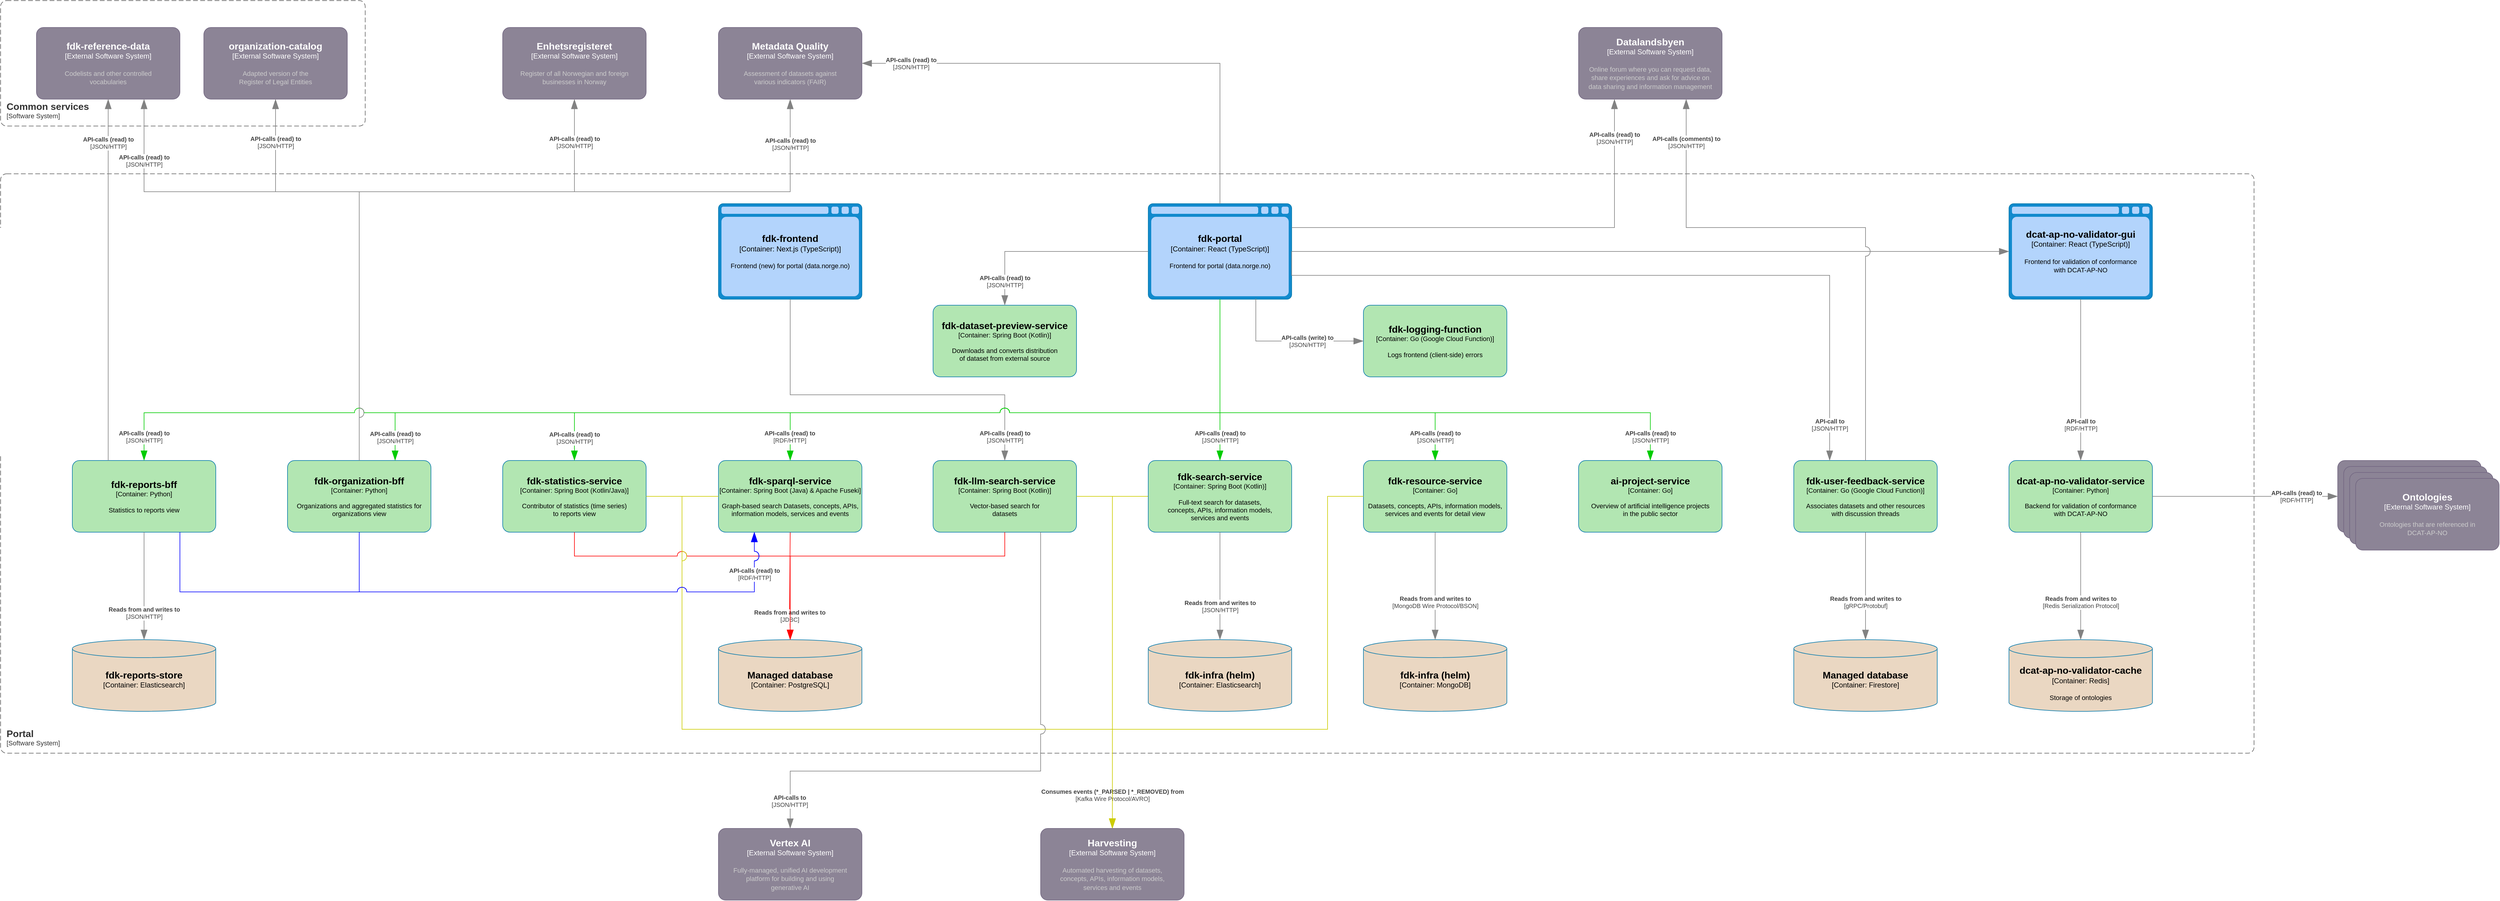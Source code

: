 <mxfile version="25.0.2">
  <diagram name="Page-1" id="CHSYY_IPw7a2U_cXjG4j">
    <mxGraphModel dx="2901" dy="3495" grid="1" gridSize="10" guides="1" tooltips="1" connect="1" arrows="1" fold="1" page="1" pageScale="1" pageWidth="827" pageHeight="1169" math="0" shadow="0">
      <root>
        <mxCell id="0" />
        <mxCell id="1" parent="0" />
        <object placeholders="1" c4Name="Portal" c4Type="SystemScopeBoundary" c4Application="Software System" label="&lt;font style=&quot;font-size: 16px&quot;&gt;&lt;b&gt;&lt;div style=&quot;text-align: left&quot;&gt;%c4Name%&lt;/div&gt;&lt;/b&gt;&lt;/font&gt;&lt;div style=&quot;text-align: left&quot;&gt;[%c4Application%]&lt;/div&gt;" id="zUsKD4K7rriTjfUqck5X-15">
          <mxCell style="rounded=1;fontSize=11;whiteSpace=wrap;html=1;dashed=1;arcSize=20;fillColor=none;strokeColor=#666666;fontColor=#333333;labelBackgroundColor=none;align=left;verticalAlign=bottom;labelBorderColor=none;spacingTop=0;spacing=10;dashPattern=8 4;metaEdit=1;rotatable=0;perimeter=rectanglePerimeter;noLabel=0;labelPadding=0;allowArrows=0;connectable=0;expand=0;recursiveResize=0;editable=1;pointerEvents=0;absoluteArcSize=1;points=[[0.25,0,0],[0.5,0,0],[0.75,0,0],[1,0.25,0],[1,0.5,0],[1,0.75,0],[0.75,1,0],[0.5,1,0],[0.25,1,0],[0,0.75,0],[0,0.5,0],[0,0.25,0]];" parent="1" vertex="1">
            <mxGeometry x="-200" y="-1740" width="3770" height="970" as="geometry" />
          </mxCell>
        </object>
        <object placeholders="1" c4Name="fdk-resource-service" c4Type="Container" c4Technology="Go" c4Description="Datasets, concepts, APIs, information models, &#xa;services and events for detail view" label="&lt;font style=&quot;font-size: 16px&quot;&gt;&lt;b&gt;%c4Name%&lt;/b&gt;&lt;/font&gt;&lt;div&gt;[%c4Type%: %c4Technology%]&lt;/div&gt;&lt;br&gt;&lt;div&gt;&lt;font style=&quot;font-size: 11px&quot;&gt;&lt;font&gt;%c4Description%&lt;/font&gt;&lt;/font&gt;&lt;/div&gt;" link="https://github.com/Informasjonsforvaltning/fdk-resource-service" id="XxImVjkveBySnBUIPTH4-15">
          <mxCell style="rounded=1;whiteSpace=wrap;html=1;fontSize=11;labelBackgroundColor=none;fillColor=#B2E6B2;fontColor=#000000;align=center;arcSize=10;strokeColor=#0E7DAD;metaEdit=1;resizable=0;points=[[0.25,0,0],[0.5,0,0],[0.75,0,0],[1,0.25,0],[1,0.5,0],[1,0.75,0],[0.75,1,0],[0.5,1,0],[0.25,1,0],[0,0.75,0],[0,0.5,0],[0,0.25,0]];" parent="1" vertex="1">
            <mxGeometry x="2080" y="-1260" width="240" height="120" as="geometry" />
          </mxCell>
        </object>
        <object placeholders="1" c4Name="fdk-infra (helm)" c4Type="Container" c4Technology="MongoDB" c4Description="" label="&lt;font style=&quot;font-size: 16px&quot;&gt;&lt;b&gt;%c4Name%&lt;/b&gt;&lt;/font&gt;&lt;div&gt;[%c4Type%:&amp;nbsp;%c4Technology%]&lt;/div&gt;&lt;br&gt;&lt;div&gt;&lt;font style=&quot;font-size: 11px&quot;&gt;&lt;font&gt;%c4Description%&lt;/font&gt;&lt;/font&gt;&lt;/div&gt;" link="https://github.com/Informasjonsforvaltning/fdk-infra" id="XxImVjkveBySnBUIPTH4-16">
          <mxCell style="shape=cylinder3;size=15;whiteSpace=wrap;html=1;boundedLbl=1;rounded=0;labelBackgroundColor=none;fillColor=#EAD7C2;fontSize=12;fontColor=#000000;align=center;strokeColor=#0E7DAD;metaEdit=1;points=[[0.5,0,0],[1,0.25,0],[1,0.5,0],[1,0.75,0],[0.5,1,0],[0,0.75,0],[0,0.5,0],[0,0.25,0]];resizable=0;" parent="1" vertex="1">
            <mxGeometry x="2080" y="-960" width="240" height="120" as="geometry" />
          </mxCell>
        </object>
        <object placeholders="1" c4Type="Relationship" c4Technology="MongoDB Wire Protocol/BSON" c4Description="Reads from and writes to" label="&lt;div style=&quot;text-align: left&quot;&gt;&lt;div style=&quot;text-align: center&quot;&gt;&lt;b&gt;%c4Description%&lt;/b&gt;&lt;/div&gt;&lt;div style=&quot;text-align: center&quot;&gt;[%c4Technology%]&lt;/div&gt;&lt;/div&gt;" id="XxImVjkveBySnBUIPTH4-17">
          <mxCell style="endArrow=blockThin;html=1;fontSize=10;fontColor=#404040;strokeWidth=1;endFill=1;strokeColor=#828282;elbow=vertical;metaEdit=1;endSize=14;startSize=14;jumpStyle=arc;jumpSize=16;rounded=0;edgeStyle=orthogonalEdgeStyle;entryX=0.5;entryY=0;entryDx=0;entryDy=0;entryPerimeter=0;exitX=0.5;exitY=1;exitDx=0;exitDy=0;exitPerimeter=0;" parent="1" source="XxImVjkveBySnBUIPTH4-15" target="XxImVjkveBySnBUIPTH4-16" edge="1">
            <mxGeometry x="0.294" width="240" relative="1" as="geometry">
              <mxPoint x="2530" y="-1020" as="sourcePoint" />
              <mxPoint x="2390" y="-1010" as="targetPoint" />
              <Array as="points" />
              <mxPoint as="offset" />
            </mxGeometry>
          </mxCell>
        </object>
        <object placeholders="1" c4Type="Relationship" c4Technology="Kafka Wire Protocol/AVRO" c4Description="Consumes events (*_PARSED | *_REMOVED) from" label="&lt;div style=&quot;text-align: left&quot;&gt;&lt;div style=&quot;text-align: center&quot;&gt;&lt;b&gt;%c4Description%&lt;/b&gt;&lt;/div&gt;&lt;div style=&quot;text-align: center&quot;&gt;[%c4Technology%]&lt;/div&gt;&lt;/div&gt;" id="XxImVjkveBySnBUIPTH4-18">
          <mxCell style="endArrow=blockThin;html=1;fontSize=10;fontColor=#404040;strokeWidth=1;endFill=1;strokeColor=#CCCC00;elbow=vertical;metaEdit=1;endSize=14;startSize=14;jumpStyle=arc;jumpSize=16;rounded=0;edgeStyle=orthogonalEdgeStyle;exitX=0;exitY=0.5;exitDx=0;exitDy=0;exitPerimeter=0;entryX=0.5;entryY=0;entryDx=0;entryDy=0;entryPerimeter=0;" parent="1" source="p7JK2u9Tp6FGzR-S2-2a-5" target="sZRFwcGclXvXQx350i3U-1" edge="1">
            <mxGeometry x="0.818" width="240" relative="1" as="geometry">
              <mxPoint x="2170" y="-1430" as="sourcePoint" />
              <mxPoint x="1720" y="-630" as="targetPoint" />
              <mxPoint as="offset" />
              <Array as="points">
                <mxPoint x="1660" y="-1200" />
              </Array>
            </mxGeometry>
          </mxCell>
        </object>
        <object placeholders="1" c4Name="fdk-llm-search-service" c4Type="Container" c4Technology="Spring Boot (Kotlin)" c4Description="Vector-based search for &#xa;datasets" label="&lt;font style=&quot;font-size: 16px&quot;&gt;&lt;b&gt;%c4Name%&lt;/b&gt;&lt;/font&gt;&lt;div&gt;[%c4Type%: %c4Technology%]&lt;/div&gt;&lt;br&gt;&lt;div&gt;&lt;font style=&quot;font-size: 11px&quot;&gt;&lt;font&gt;%c4Description%&lt;/font&gt;&lt;/font&gt;&lt;/div&gt;" link="https://github.com/Informasjonsforvaltning/fdk-llm-search-service" id="p7JK2u9Tp6FGzR-S2-2a-1">
          <mxCell style="rounded=1;whiteSpace=wrap;html=1;fontSize=11;labelBackgroundColor=none;fillColor=#B2E6B2;fontColor=#000000;align=center;arcSize=10;strokeColor=#0E7DAD;metaEdit=1;resizable=0;points=[[0.25,0,0],[0.5,0,0],[0.75,0,0],[1,0.25,0],[1,0.5,0],[1,0.75,0],[0.75,1,0],[0.5,1,0],[0.25,1,0],[0,0.75,0],[0,0.5,0],[0,0.25,0]];" parent="1" vertex="1">
            <mxGeometry x="1360" y="-1260" width="240" height="120" as="geometry" />
          </mxCell>
        </object>
        <object placeholders="1" c4Name="Managed database" c4Type="Container" c4Technology="PostgreSQL" c4Description="" label="&lt;font style=&quot;font-size: 16px&quot;&gt;&lt;b&gt;%c4Name%&lt;/b&gt;&lt;/font&gt;&lt;div&gt;[%c4Type%:&amp;nbsp;%c4Technology%]&lt;/div&gt;&lt;br&gt;&lt;div&gt;&lt;font style=&quot;font-size: 11px&quot;&gt;&lt;font&gt;%c4Description%&lt;/font&gt;&lt;/font&gt;&lt;/div&gt;" id="p7JK2u9Tp6FGzR-S2-2a-3">
          <mxCell style="shape=cylinder3;size=15;whiteSpace=wrap;html=1;boundedLbl=1;rounded=0;labelBackgroundColor=none;fillColor=#EAD7C2;fontSize=12;fontColor=#000000;align=center;strokeColor=#0E7DAD;metaEdit=1;points=[[0.5,0,0],[1,0.25,0],[1,0.5,0],[1,0.75,0],[0.5,1,0],[0,0.75,0],[0,0.5,0],[0,0.25,0]];resizable=0;" parent="1" vertex="1">
            <mxGeometry x="1001" y="-960" width="240" height="120" as="geometry" />
          </mxCell>
        </object>
        <object placeholders="1" c4Name="fdk-search-service" c4Type="Container" c4Technology="Spring Boot (Kotlin)" c4Description="Full-text search for datasets,&#xa;concepts, APIs, information models, &#xa;services and events" label="&lt;font style=&quot;font-size: 16px&quot;&gt;&lt;b&gt;%c4Name%&lt;/b&gt;&lt;/font&gt;&lt;div&gt;[%c4Type%: %c4Technology%]&lt;/div&gt;&lt;br&gt;&lt;div&gt;&lt;font style=&quot;font-size: 11px&quot;&gt;&lt;font&gt;%c4Description%&lt;/font&gt;&lt;/font&gt;&lt;/div&gt;" link="https://github.com/Informasjonsforvaltning/fdk-search-service" id="p7JK2u9Tp6FGzR-S2-2a-5">
          <mxCell style="rounded=1;whiteSpace=wrap;html=1;fontSize=11;labelBackgroundColor=none;fillColor=#B2E6B2;fontColor=#000000;align=center;arcSize=10;strokeColor=#0E7DAD;metaEdit=1;resizable=0;points=[[0.25,0,0],[0.5,0,0],[0.75,0,0],[1,0.25,0],[1,0.5,0],[1,0.75,0],[0.75,1,0],[0.5,1,0],[0.25,1,0],[0,0.75,0],[0,0.5,0],[0,0.25,0]];" parent="1" vertex="1">
            <mxGeometry x="1720" y="-1260" width="240" height="120" as="geometry" />
          </mxCell>
        </object>
        <object placeholders="1" c4Name="fdk-infra (helm)" c4Type="Container" c4Technology="Elasticsearch" c4Description="" label="&lt;font style=&quot;font-size: 16px&quot;&gt;&lt;b&gt;%c4Name%&lt;/b&gt;&lt;/font&gt;&lt;div&gt;[%c4Type%:&amp;nbsp;%c4Technology%]&lt;/div&gt;&lt;br&gt;&lt;div&gt;&lt;font style=&quot;font-size: 11px&quot;&gt;&lt;font&gt;%c4Description%&lt;/font&gt;&lt;/font&gt;&lt;/div&gt;" link="https://github.com/Informasjonsforvaltning/fdk-infra" id="p7JK2u9Tp6FGzR-S2-2a-6">
          <mxCell style="shape=cylinder3;size=15;whiteSpace=wrap;html=1;boundedLbl=1;rounded=0;labelBackgroundColor=none;fillColor=#EAD7C2;fontSize=12;fontColor=#000000;align=center;strokeColor=#0E7DAD;metaEdit=1;points=[[0.5,0,0],[1,0.25,0],[1,0.5,0],[1,0.75,0],[0.5,1,0],[0,0.75,0],[0,0.5,0],[0,0.25,0]];resizable=0;" parent="1" vertex="1">
            <mxGeometry x="1720" y="-960" width="240" height="120" as="geometry" />
          </mxCell>
        </object>
        <object placeholders="1" c4Type="Relationship" c4Technology="JDBC" c4Description="Reads from and writes to" label="&lt;div style=&quot;text-align: left&quot;&gt;&lt;div style=&quot;text-align: center&quot;&gt;&lt;b&gt;%c4Description%&lt;/b&gt;&lt;/div&gt;&lt;div style=&quot;text-align: center&quot;&gt;[%c4Technology%]&lt;/div&gt;&lt;/div&gt;" id="nW2NECH-qGp-yP3_x7-t-1">
          <mxCell style="endArrow=blockThin;html=1;fontSize=10;fontColor=#404040;strokeWidth=1;endFill=1;strokeColor=#FF0000;elbow=vertical;metaEdit=1;endSize=14;startSize=14;jumpStyle=arc;jumpSize=16;rounded=0;edgeStyle=orthogonalEdgeStyle;exitX=0.5;exitY=1;exitDx=0;exitDy=0;exitPerimeter=0;entryX=0.5;entryY=0;entryDx=0;entryDy=0;entryPerimeter=0;" parent="1" source="nW2NECH-qGp-yP3_x7-t-4" target="p7JK2u9Tp6FGzR-S2-2a-3" edge="1">
            <mxGeometry x="0.56" y="-1" width="240" relative="1" as="geometry">
              <mxPoint x="1790" y="-1300" as="sourcePoint" />
              <mxPoint x="1410" y="-930" as="targetPoint" />
              <Array as="points">
                <mxPoint x="1121" y="-1100" />
                <mxPoint x="1120" y="-1100" />
                <mxPoint x="1120" y="-1010" />
                <mxPoint x="1121" y="-1010" />
              </Array>
              <mxPoint as="offset" />
            </mxGeometry>
          </mxCell>
        </object>
        <object placeholders="1" c4Type="Relationship" c4Technology="JSON/HTTP" c4Description="Reads from and writes to" label="&lt;div style=&quot;text-align: left&quot;&gt;&lt;div style=&quot;text-align: center&quot;&gt;&lt;b&gt;%c4Description%&lt;/b&gt;&lt;/div&gt;&lt;div style=&quot;text-align: center&quot;&gt;[%c4Technology%]&lt;/div&gt;&lt;/div&gt;" id="nW2NECH-qGp-yP3_x7-t-2">
          <mxCell style="endArrow=blockThin;html=1;fontSize=10;fontColor=#404040;strokeWidth=1;endFill=1;strokeColor=#828282;elbow=vertical;metaEdit=1;endSize=14;startSize=14;jumpStyle=arc;jumpSize=16;rounded=0;edgeStyle=orthogonalEdgeStyle;exitX=0.5;exitY=1;exitDx=0;exitDy=0;exitPerimeter=0;entryX=0.5;entryY=0;entryDx=0;entryDy=0;entryPerimeter=0;" parent="1" source="p7JK2u9Tp6FGzR-S2-2a-5" target="p7JK2u9Tp6FGzR-S2-2a-6" edge="1">
            <mxGeometry x="0.375" width="240" relative="1" as="geometry">
              <mxPoint x="2380" y="-1293" as="sourcePoint" />
              <mxPoint x="2170" y="-1863" as="targetPoint" />
              <Array as="points">
                <mxPoint x="1840" y="-1070" />
                <mxPoint x="1840" y="-1070" />
              </Array>
              <mxPoint as="offset" />
            </mxGeometry>
          </mxCell>
        </object>
        <object placeholders="1" c4Name="fdk-sparql-service" c4Type="Container" c4Technology="Spring Boot (Java) &amp; Apache Fuseki" c4Description="Graph-based search Datasets, concepts, APIs, information models, services and events" label="&lt;font style=&quot;font-size: 16px&quot;&gt;&lt;b&gt;%c4Name%&lt;/b&gt;&lt;/font&gt;&lt;div&gt;[%c4Type%: %c4Technology%]&lt;/div&gt;&lt;br&gt;&lt;div&gt;&lt;font style=&quot;font-size: 11px&quot;&gt;&lt;font&gt;%c4Description%&lt;/font&gt;&lt;/font&gt;&lt;/div&gt;" link="https://github.com/Informasjonsforvaltning/fdk-sparql-service" id="nW2NECH-qGp-yP3_x7-t-4">
          <mxCell style="rounded=1;whiteSpace=wrap;html=1;fontSize=11;labelBackgroundColor=none;fillColor=#B2E6B2;fontColor=#000000;align=center;arcSize=10;strokeColor=#0E7DAD;metaEdit=1;resizable=0;points=[[0.25,0,0],[0.5,0,0],[0.75,0,0],[1,0.25,0],[1,0.5,0],[1,0.75,0],[0.75,1,0],[0.5,1,0],[0.25,1,0],[0,0.75,0],[0,0.5,0],[0,0.25,0]];" parent="1" vertex="1">
            <mxGeometry x="1001" y="-1260" width="240" height="120" as="geometry" />
          </mxCell>
        </object>
        <object placeholders="1" c4Type="Relationship" id="nW2NECH-qGp-yP3_x7-t-5">
          <mxCell style="endArrow=blockThin;html=1;fontSize=10;fontColor=#404040;strokeWidth=1;endFill=1;strokeColor=#CCCC00;elbow=vertical;metaEdit=1;endSize=14;startSize=14;jumpStyle=arc;jumpSize=16;rounded=0;edgeStyle=orthogonalEdgeStyle;entryX=0.5;entryY=0;entryDx=0;entryDy=0;entryPerimeter=0;exitX=0;exitY=0.5;exitDx=0;exitDy=0;exitPerimeter=0;" parent="1" source="XxImVjkveBySnBUIPTH4-15" target="sZRFwcGclXvXQx350i3U-1" edge="1">
            <mxGeometry width="240" relative="1" as="geometry">
              <mxPoint x="1910" y="-1250" as="sourcePoint" />
              <mxPoint x="1720" y="-630" as="targetPoint" />
              <Array as="points">
                <mxPoint x="2020" y="-1200" />
                <mxPoint x="2020" y="-810" />
                <mxPoint x="1660" y="-810" />
              </Array>
            </mxGeometry>
          </mxCell>
        </object>
        <object placeholders="1" c4Type="Relationship" id="nW2NECH-qGp-yP3_x7-t-6">
          <mxCell style="endArrow=blockThin;html=1;fontSize=10;fontColor=#404040;strokeWidth=1;endFill=1;strokeColor=#CCCC00;elbow=vertical;metaEdit=1;endSize=14;startSize=14;jumpStyle=arc;jumpSize=16;rounded=0;edgeStyle=orthogonalEdgeStyle;exitX=1;exitY=0.5;exitDx=0;exitDy=0;exitPerimeter=0;entryX=0.5;entryY=0;entryDx=0;entryDy=0;entryPerimeter=0;" parent="1" source="p7JK2u9Tp6FGzR-S2-2a-1" target="sZRFwcGclXvXQx350i3U-1" edge="1">
            <mxGeometry width="240" relative="1" as="geometry">
              <mxPoint x="1910" y="-1250" as="sourcePoint" />
              <mxPoint x="1720" y="-630" as="targetPoint" />
              <Array as="points">
                <mxPoint x="1660" y="-1200" />
              </Array>
            </mxGeometry>
          </mxCell>
        </object>
        <object placeholders="1" c4Type="Relationship" id="nW2NECH-qGp-yP3_x7-t-7">
          <mxCell style="endArrow=blockThin;html=1;fontSize=10;fontColor=#404040;strokeWidth=1;endFill=1;strokeColor=#CCCC00;elbow=vertical;metaEdit=1;endSize=14;startSize=14;jumpStyle=arc;jumpSize=16;rounded=0;edgeStyle=orthogonalEdgeStyle;exitX=0;exitY=0.5;exitDx=0;exitDy=0;exitPerimeter=0;entryX=0.5;entryY=0;entryDx=0;entryDy=0;entryPerimeter=0;" parent="1" source="nW2NECH-qGp-yP3_x7-t-4" target="sZRFwcGclXvXQx350i3U-1" edge="1">
            <mxGeometry width="240" relative="1" as="geometry">
              <mxPoint x="1570" y="-1310" as="sourcePoint" />
              <mxPoint x="1720" y="-630" as="targetPoint" />
              <Array as="points">
                <mxPoint x="940" y="-1200" />
                <mxPoint x="940" y="-810" />
                <mxPoint x="1660" y="-810" />
              </Array>
            </mxGeometry>
          </mxCell>
        </object>
        <object placeholders="1" c4Type="Relationship" id="nW2NECH-qGp-yP3_x7-t-9">
          <mxCell style="endArrow=blockThin;html=1;fontSize=10;fontColor=#404040;strokeWidth=1;endFill=1;strokeColor=#FF0000;elbow=vertical;metaEdit=1;endSize=14;startSize=14;jumpStyle=arc;jumpSize=16;rounded=0;edgeStyle=orthogonalEdgeStyle;exitX=0.5;exitY=1;exitDx=0;exitDy=0;exitPerimeter=0;entryX=0.5;entryY=0;entryDx=0;entryDy=0;entryPerimeter=0;" parent="1" source="p7JK2u9Tp6FGzR-S2-2a-1" target="p7JK2u9Tp6FGzR-S2-2a-3" edge="1">
            <mxGeometry width="240" relative="1" as="geometry">
              <mxPoint x="1290" y="-1190" as="sourcePoint" />
              <mxPoint x="1340" y="-1290" as="targetPoint" />
              <Array as="points">
                <mxPoint x="1480" y="-1100" />
                <mxPoint x="1121" y="-1100" />
              </Array>
            </mxGeometry>
          </mxCell>
        </object>
        <object placeholders="1" c4Name="fdk-portal" c4Type="Container" c4Technology="React (TypeScript)" c4Description="Frontend for portal (data.norge.no)" label="&lt;font style=&quot;font-size: 16px&quot;&gt;&lt;b&gt;%c4Name%&lt;/b&gt;&lt;/font&gt;&lt;div&gt;[%c4Type%:&amp;nbsp;%c4Technology%]&lt;/div&gt;&lt;br&gt;&lt;div&gt;&lt;font style=&quot;font-size: 11px&quot;&gt;&lt;font&gt;%c4Description%&lt;/font&gt;&lt;/font&gt;&lt;/div&gt;" link="https://github.com/Informasjonsforvaltning/fdk-portal" id="nW2NECH-qGp-yP3_x7-t-11">
          <mxCell style="shape=mxgraph.c4.webBrowserContainer2;whiteSpace=wrap;html=1;boundedLbl=1;rounded=0;labelBackgroundColor=none;strokeColor=#118ACD;fillColor=#B3D4FC;strokeColor=#118ACD;strokeColor2=#0E7DAD;fontSize=12;fontColor=#000000;align=center;metaEdit=1;points=[[0.5,0,0],[1,0.25,0],[1,0.5,0],[1,0.75,0],[0.5,1,0],[0,0.75,0],[0,0.5,0],[0,0.25,0]];resizable=0;" parent="1" vertex="1">
            <mxGeometry x="1720" y="-1690" width="240" height="160" as="geometry" />
          </mxCell>
        </object>
        <object placeholders="1" c4Name="fdk-frontend" c4Type="Container" c4Technology="Next.js (TypeScript)" c4Description="Frontend (new) for portal (data.norge.no)" label="&lt;font style=&quot;font-size: 16px&quot;&gt;&lt;b&gt;%c4Name%&lt;/b&gt;&lt;/font&gt;&lt;div&gt;[%c4Type%:&amp;nbsp;%c4Technology%]&lt;/div&gt;&lt;br&gt;&lt;div&gt;&lt;font style=&quot;font-size: 11px&quot;&gt;&lt;font&gt;%c4Description%&lt;/font&gt;&lt;/font&gt;&lt;/div&gt;" link="https://github.com/Informasjonsforvaltning/fdk-frontend" id="nW2NECH-qGp-yP3_x7-t-12">
          <mxCell style="shape=mxgraph.c4.webBrowserContainer2;whiteSpace=wrap;html=1;boundedLbl=1;rounded=0;labelBackgroundColor=none;strokeColor=#118ACD;fillColor=#B3D4FC;strokeColor=#118ACD;strokeColor2=#0E7DAD;fontSize=12;fontColor=#000000;align=center;metaEdit=1;points=[[0.5,0,0],[1,0.25,0],[1,0.5,0],[1,0.75,0],[0.5,1,0],[0,0.75,0],[0,0.5,0],[0,0.25,0]];resizable=0;" parent="1" vertex="1">
            <mxGeometry x="1001" y="-1690" width="240" height="160" as="geometry" />
          </mxCell>
        </object>
        <object placeholders="1" c4Name="fdk-statistics-service" c4Type="Container" c4Technology="Spring Boot (Kotlin/Java)" c4Description="Contributor of statistics (time series) &#xa;to reports view" label="&lt;font style=&quot;font-size: 16px&quot;&gt;&lt;b&gt;%c4Name%&lt;/b&gt;&lt;/font&gt;&lt;div&gt;[%c4Type%: %c4Technology%]&lt;/div&gt;&lt;br&gt;&lt;div&gt;&lt;font style=&quot;font-size: 11px&quot;&gt;&lt;font&gt;%c4Description%&lt;/font&gt;&lt;/font&gt;&lt;/div&gt;" link="https://github.com/Informasjonsforvaltning/fdk-statistics-service" id="nW2NECH-qGp-yP3_x7-t-14">
          <mxCell style="rounded=1;whiteSpace=wrap;html=1;fontSize=11;labelBackgroundColor=none;fillColor=#B2E6B2;fontColor=#000000;align=center;arcSize=10;strokeColor=#0E7DAD;metaEdit=1;resizable=0;points=[[0.25,0,0],[0.5,0,0],[0.75,0,0],[1,0.25,0],[1,0.5,0],[1,0.75,0],[0.75,1,0],[0.5,1,0],[0.25,1,0],[0,0.75,0],[0,0.5,0],[0,0.25,0]];" parent="1" vertex="1">
            <mxGeometry x="640" y="-1260" width="240" height="120" as="geometry" />
          </mxCell>
        </object>
        <object placeholders="1" c4Type="Relationship" id="nW2NECH-qGp-yP3_x7-t-15">
          <mxCell style="endArrow=blockThin;html=1;fontSize=10;fontColor=#404040;strokeWidth=1;endFill=1;strokeColor=#FF0000;elbow=vertical;metaEdit=1;endSize=14;startSize=14;jumpStyle=arc;jumpSize=16;rounded=0;edgeStyle=orthogonalEdgeStyle;exitX=0.5;exitY=1;exitDx=0;exitDy=0;exitPerimeter=0;entryX=0.5;entryY=0;entryDx=0;entryDy=0;entryPerimeter=0;" parent="1" source="nW2NECH-qGp-yP3_x7-t-14" target="p7JK2u9Tp6FGzR-S2-2a-3" edge="1">
            <mxGeometry width="240" relative="1" as="geometry">
              <mxPoint x="880" y="-1130" as="sourcePoint" />
              <mxPoint x="980" y="-970" as="targetPoint" />
              <Array as="points">
                <mxPoint x="760" y="-1100" />
                <mxPoint x="1121" y="-1100" />
              </Array>
            </mxGeometry>
          </mxCell>
        </object>
        <object placeholders="1" c4Name="ai-project-service" c4Type="Container" c4Technology="Go" c4Description="Overview of artificial intelligence projects &#xa;in the public sector " label="&lt;font style=&quot;font-size: 16px&quot;&gt;&lt;b&gt;%c4Name%&lt;/b&gt;&lt;/font&gt;&lt;div&gt;[%c4Type%: %c4Technology%]&lt;/div&gt;&lt;br&gt;&lt;div&gt;&lt;font style=&quot;font-size: 11px&quot;&gt;&lt;font&gt;%c4Description%&lt;/font&gt;&lt;/font&gt;&lt;/div&gt;" link="https://github.com/Informasjonsforvaltning/ai-project-service" id="nW2NECH-qGp-yP3_x7-t-16">
          <mxCell style="rounded=1;whiteSpace=wrap;html=1;fontSize=11;labelBackgroundColor=none;fillColor=#B2E6B2;fontColor=#000000;align=center;arcSize=10;strokeColor=#0E7DAD;metaEdit=1;resizable=0;points=[[0.25,0,0],[0.5,0,0],[0.75,0,0],[1,0.25,0],[1,0.5,0],[1,0.75,0],[0.75,1,0],[0.5,1,0],[0.25,1,0],[0,0.75,0],[0,0.5,0],[0,0.25,0]];" parent="1" vertex="1">
            <mxGeometry x="2440" y="-1260" width="240" height="120" as="geometry" />
          </mxCell>
        </object>
        <object placeholders="1" c4Name="Metadata Quality" c4Type="External Software System" c4Description="Assessment of datasets against &#xa;various indicators (FAIR) " label="&lt;font style=&quot;font-size: 16px&quot;&gt;&lt;b&gt;%c4Name%&lt;/b&gt;&lt;/font&gt;&lt;div&gt;[%c4Type%]&lt;/div&gt;&lt;br&gt;&lt;div&gt;&lt;font style=&quot;font-size: 11px&quot;&gt;&lt;font color=&quot;#cccccc&quot;&gt;%c4Description%&lt;/font&gt;&lt;/div&gt;" id="_vyxTcZw6GyeY8RxzNZZ-1">
          <mxCell style="rounded=1;whiteSpace=wrap;html=1;labelBackgroundColor=none;fillColor=#8C8496;fontColor=#ffffff;align=center;arcSize=10;strokeColor=#736782;metaEdit=1;resizable=0;points=[[0.25,0,0],[0.5,0,0],[0.75,0,0],[1,0.25,0],[1,0.5,0],[1,0.75,0],[0.75,1,0],[0.5,1,0],[0.25,1,0],[0,0.75,0],[0,0.5,0],[0,0.25,0]];" parent="1" vertex="1">
            <mxGeometry x="1001" y="-1985" width="240" height="120" as="geometry" />
          </mxCell>
        </object>
        <object placeholders="1" c4Type="Relationship" c4Technology="JSON/HTTP" c4Description="API-calls (read) to" label="&lt;div style=&quot;text-align: left&quot;&gt;&lt;div style=&quot;text-align: center&quot;&gt;&lt;b&gt;%c4Description%&lt;/b&gt;&lt;/div&gt;&lt;div style=&quot;text-align: center&quot;&gt;[%c4Technology%]&lt;/div&gt;&lt;/div&gt;" id="u2mvewKN4Tb6ZUrqV5FW-1">
          <mxCell style="endArrow=blockThin;html=1;fontSize=10;fontColor=#404040;strokeWidth=1;endFill=1;strokeColor=#828282;elbow=vertical;metaEdit=1;endSize=14;startSize=14;jumpStyle=arc;jumpSize=16;rounded=0;edgeStyle=orthogonalEdgeStyle;exitX=0.5;exitY=1;exitDx=0;exitDy=0;exitPerimeter=0;entryX=0.5;entryY=0;entryDx=0;entryDy=0;entryPerimeter=0;" parent="1" source="nW2NECH-qGp-yP3_x7-t-12" target="p7JK2u9Tp6FGzR-S2-2a-1" edge="1">
            <mxGeometry x="0.873" width="240" relative="1" as="geometry">
              <mxPoint x="1720" y="-1130" as="sourcePoint" />
              <mxPoint x="1720" y="-970" as="targetPoint" />
              <Array as="points">
                <mxPoint x="1121" y="-1370" />
                <mxPoint x="1480" y="-1370" />
              </Array>
              <mxPoint as="offset" />
            </mxGeometry>
          </mxCell>
        </object>
        <object placeholders="1" c4Type="Relationship" c4Technology="JSON/HTTP" c4Description="API-calls (read) to" label="&lt;div style=&quot;text-align: left&quot;&gt;&lt;div style=&quot;text-align: center&quot;&gt;&lt;b&gt;%c4Description%&lt;/b&gt;&lt;/div&gt;&lt;div style=&quot;text-align: center&quot;&gt;[%c4Technology%]&lt;/div&gt;&lt;/div&gt;" id="u2mvewKN4Tb6ZUrqV5FW-2">
          <mxCell style="endArrow=blockThin;html=1;fontSize=10;fontColor=#404040;strokeWidth=1;endFill=1;strokeColor=#00CC00;elbow=vertical;metaEdit=1;endSize=14;startSize=14;jumpStyle=arc;jumpSize=16;rounded=0;edgeStyle=orthogonalEdgeStyle;exitX=0.5;exitY=1;exitDx=0;exitDy=0;exitPerimeter=0;entryX=0.5;entryY=0;entryDx=0;entryDy=0;entryPerimeter=0;" parent="1" source="nW2NECH-qGp-yP3_x7-t-11" target="p7JK2u9Tp6FGzR-S2-2a-5" edge="1">
            <mxGeometry x="0.704" width="240" relative="1" as="geometry">
              <mxPoint x="1300" y="-1520" as="sourcePoint" />
              <mxPoint x="1300" y="-1250" as="targetPoint" />
              <Array as="points">
                <mxPoint x="1840" y="-1420" />
                <mxPoint x="1840" y="-1420" />
              </Array>
              <mxPoint as="offset" />
            </mxGeometry>
          </mxCell>
        </object>
        <object placeholders="1" c4Type="Relationship" id="u2mvewKN4Tb6ZUrqV5FW-9">
          <mxCell style="endArrow=blockThin;html=1;fontSize=10;fontColor=#404040;strokeWidth=1;endFill=1;strokeColor=#CCCC00;elbow=vertical;metaEdit=1;endSize=14;startSize=14;jumpStyle=arc;jumpSize=16;rounded=0;edgeStyle=orthogonalEdgeStyle;exitX=1;exitY=0.5;exitDx=0;exitDy=0;exitPerimeter=0;entryX=0.5;entryY=0;entryDx=0;entryDy=0;entryPerimeter=0;" parent="1" source="nW2NECH-qGp-yP3_x7-t-14" target="sZRFwcGclXvXQx350i3U-1" edge="1">
            <mxGeometry width="240" relative="1" as="geometry">
              <mxPoint x="810" y="-1190" as="sourcePoint" />
              <mxPoint x="1940" y="-720" as="targetPoint" />
              <Array as="points">
                <mxPoint x="940" y="-1200" />
                <mxPoint x="940" y="-810" />
                <mxPoint x="1660" y="-810" />
              </Array>
            </mxGeometry>
          </mxCell>
        </object>
        <object placeholders="1" c4Name="Harvesting" c4Type="External Software System" c4Description="Automated harvesting of datasets, &#xa;concepts, APIs, information models, &#xa;services and events" label="&lt;font style=&quot;font-size: 16px&quot;&gt;&lt;b&gt;%c4Name%&lt;/b&gt;&lt;/font&gt;&lt;div&gt;[%c4Type%]&lt;/div&gt;&lt;br&gt;&lt;div&gt;&lt;font style=&quot;font-size: 11px&quot;&gt;&lt;font color=&quot;#cccccc&quot;&gt;%c4Description%&lt;/font&gt;&lt;/div&gt;" id="sZRFwcGclXvXQx350i3U-1">
          <mxCell style="rounded=1;whiteSpace=wrap;html=1;labelBackgroundColor=none;fillColor=#8C8496;fontColor=#ffffff;align=center;arcSize=10;strokeColor=#736782;metaEdit=1;resizable=0;points=[[0.25,0,0],[0.5,0,0],[0.75,0,0],[1,0.25,0],[1,0.5,0],[1,0.75,0],[0.75,1,0],[0.5,1,0],[0.25,1,0],[0,0.75,0],[0,0.5,0],[0,0.25,0]];" parent="1" vertex="1">
            <mxGeometry x="1540" y="-644" width="240" height="120" as="geometry" />
          </mxCell>
        </object>
        <object placeholders="1" c4Name="fdk-organization-bff" c4Type="Container" c4Technology="Python" c4Description="Organizations and aggregated statistics for &#xa;organizations view" label="&lt;font style=&quot;font-size: 16px&quot;&gt;&lt;b&gt;%c4Name%&lt;/b&gt;&lt;/font&gt;&lt;div&gt;[%c4Type%: %c4Technology%]&lt;/div&gt;&lt;br&gt;&lt;div&gt;&lt;font style=&quot;font-size: 11px&quot;&gt;&lt;font&gt;%c4Description%&lt;/font&gt;&lt;/font&gt;&lt;/div&gt;" link="https://github.com/Informasjonsforvaltning/fdk-organization-bff" id="sZRFwcGclXvXQx350i3U-2">
          <mxCell style="rounded=1;whiteSpace=wrap;html=1;fontSize=11;labelBackgroundColor=none;fillColor=#B2E6B2;fontColor=#000000;align=center;arcSize=10;strokeColor=#0E7DAD;metaEdit=1;resizable=0;points=[[0.25,0,0],[0.5,0,0],[0.75,0,0],[1,0.25,0],[1,0.5,0],[1,0.75,0],[0.75,1,0],[0.5,1,0],[0.25,1,0],[0,0.75,0],[0,0.5,0],[0,0.25,0]];" parent="1" vertex="1">
            <mxGeometry x="280" y="-1260" width="240" height="120" as="geometry" />
          </mxCell>
        </object>
        <object placeholders="1" c4Name="Enhetsregisteret" c4Type="External Software System" c4Description="Register of all Norwegian and foreign &#xa;businesses in Norway" label="&lt;font style=&quot;font-size: 16px&quot;&gt;&lt;b&gt;%c4Name%&lt;/b&gt;&lt;/font&gt;&lt;div&gt;[%c4Type%]&lt;/div&gt;&lt;br&gt;&lt;div&gt;&lt;font style=&quot;font-size: 11px&quot;&gt;&lt;font color=&quot;#cccccc&quot;&gt;%c4Description%&lt;/font&gt;&lt;/div&gt;" id="sZRFwcGclXvXQx350i3U-3">
          <mxCell style="rounded=1;whiteSpace=wrap;html=1;labelBackgroundColor=none;fillColor=#8C8496;fontColor=#ffffff;align=center;arcSize=10;strokeColor=#736782;metaEdit=1;resizable=0;points=[[0.25,0,0],[0.5,0,0],[0.75,0,0],[1,0.25,0],[1,0.5,0],[1,0.75,0],[0.75,1,0],[0.5,1,0],[0.25,1,0],[0,0.75,0],[0,0.5,0],[0,0.25,0]];" parent="1" vertex="1">
            <mxGeometry x="640" y="-1985" width="240" height="120" as="geometry" />
          </mxCell>
        </object>
        <object placeholders="1" c4Name="fdk-reports-bff" c4Type="Container" c4Technology="Python" c4Description="Statistics to reports view" label="&lt;font style=&quot;font-size: 16px&quot;&gt;&lt;b&gt;%c4Name%&lt;/b&gt;&lt;/font&gt;&lt;div&gt;[%c4Type%: %c4Technology%]&lt;/div&gt;&lt;br&gt;&lt;div&gt;&lt;font style=&quot;font-size: 11px&quot;&gt;&lt;font&gt;%c4Description%&lt;/font&gt;&lt;/font&gt;&lt;/div&gt;" link="https://github.com/Informasjonsforvaltning/fdk-reports-bff" id="sZRFwcGclXvXQx350i3U-7">
          <mxCell style="rounded=1;whiteSpace=wrap;html=1;fontSize=11;labelBackgroundColor=none;fillColor=#B2E6B2;fontColor=#000000;align=center;arcSize=10;strokeColor=#0E7DAD;metaEdit=1;resizable=0;points=[[0.25,0,0],[0.5,0,0],[0.75,0,0],[1,0.25,0],[1,0.5,0],[1,0.75,0],[0.75,1,0],[0.5,1,0],[0.25,1,0],[0,0.75,0],[0,0.5,0],[0,0.25,0]];" parent="1" vertex="1">
            <mxGeometry x="-80" y="-1260" width="240" height="120" as="geometry" />
          </mxCell>
        </object>
        <object placeholders="1" c4Type="Relationship" id="sZRFwcGclXvXQx350i3U-8">
          <mxCell style="endArrow=blockThin;html=1;fontSize=10;fontColor=#404040;strokeWidth=1;endFill=1;strokeColor=#0000FF;elbow=vertical;metaEdit=1;endSize=14;startSize=14;jumpStyle=arc;jumpSize=16;rounded=0;edgeStyle=orthogonalEdgeStyle;exitX=0.75;exitY=1;exitDx=0;exitDy=0;exitPerimeter=0;entryX=0.25;entryY=1;entryDx=0;entryDy=0;entryPerimeter=0;" parent="1" source="sZRFwcGclXvXQx350i3U-7" target="nW2NECH-qGp-yP3_x7-t-4" edge="1">
            <mxGeometry width="240" relative="1" as="geometry">
              <mxPoint x="790" y="-1310" as="sourcePoint" />
              <mxPoint x="1030" y="-1310" as="targetPoint" />
              <Array as="points">
                <mxPoint x="100" y="-1040" />
                <mxPoint x="1061" y="-1040" />
              </Array>
            </mxGeometry>
          </mxCell>
        </object>
        <object placeholders="1" c4Name="fdk-reports-store" c4Type="Container" c4Technology="Elasticsearch" c4Description="" label="&lt;font style=&quot;font-size: 16px&quot;&gt;&lt;b&gt;%c4Name%&lt;/b&gt;&lt;/font&gt;&lt;div&gt;[%c4Type%:&amp;nbsp;%c4Technology%]&lt;/div&gt;&lt;br&gt;&lt;div&gt;&lt;font style=&quot;font-size: 11px&quot;&gt;&lt;font&gt;%c4Description%&lt;/font&gt;&lt;/font&gt;&lt;/div&gt;" link="https://github.com/Informasjonsforvaltning/fdk-reports-store" id="sZRFwcGclXvXQx350i3U-9">
          <mxCell style="shape=cylinder3;size=15;whiteSpace=wrap;html=1;boundedLbl=1;rounded=0;labelBackgroundColor=none;fillColor=#EAD7C2;fontSize=12;fontColor=#000000;align=center;strokeColor=#0E7DAD;metaEdit=1;points=[[0.5,0,0],[1,0.25,0],[1,0.5,0],[1,0.75,0],[0.5,1,0],[0,0.75,0],[0,0.5,0],[0,0.25,0]];resizable=0;" parent="1" vertex="1">
            <mxGeometry x="-80" y="-960" width="240" height="120" as="geometry" />
          </mxCell>
        </object>
        <object placeholders="1" c4Name="dcat-ap-no-validator-gui" c4Type="Container" c4Technology="React (TypeScript)" c4Description="Frontend for validation of conformance &#xa;with DCAT-AP-NO" label="&lt;font style=&quot;font-size: 16px&quot;&gt;&lt;b&gt;%c4Name%&lt;/b&gt;&lt;/font&gt;&lt;div&gt;[%c4Type%:&amp;nbsp;%c4Technology%]&lt;/div&gt;&lt;br&gt;&lt;div&gt;&lt;font style=&quot;font-size: 11px&quot;&gt;&lt;font&gt;%c4Description%&lt;/font&gt;&lt;/font&gt;&lt;/div&gt;" link="https://github.com/Informasjonsforvaltning/dcat-ap-no-validator-gui" id="sZRFwcGclXvXQx350i3U-11">
          <mxCell style="shape=mxgraph.c4.webBrowserContainer2;whiteSpace=wrap;html=1;boundedLbl=1;rounded=0;labelBackgroundColor=none;strokeColor=#118ACD;fillColor=#B3D4FC;strokeColor=#118ACD;strokeColor2=#0E7DAD;fontSize=12;fontColor=#000000;align=center;metaEdit=1;points=[[0.5,0,0],[1,0.25,0],[1,0.5,0],[1,0.75,0],[0.5,1,0],[0,0.75,0],[0,0.5,0],[0,0.25,0]];resizable=0;" parent="1" vertex="1">
            <mxGeometry x="3160" y="-1690" width="240" height="160" as="geometry" />
          </mxCell>
        </object>
        <object placeholders="1" c4Name="dcat-ap-no-validator-service" c4Type="Container" c4Technology="Python" c4Description="Backend for validation of conformance&#xa;with DCAT-AP-NO" label="&lt;font style=&quot;font-size: 16px&quot;&gt;&lt;b&gt;%c4Name%&lt;/b&gt;&lt;/font&gt;&lt;div&gt;[%c4Type%: %c4Technology%]&lt;/div&gt;&lt;br&gt;&lt;div&gt;&lt;font style=&quot;font-size: 11px&quot;&gt;&lt;font&gt;%c4Description%&lt;/font&gt;&lt;/font&gt;&lt;/div&gt;" link="https://github.com/Informasjonsforvaltning/dcat-ap-no-validator-service" id="sZRFwcGclXvXQx350i3U-12">
          <mxCell style="rounded=1;whiteSpace=wrap;html=1;fontSize=11;labelBackgroundColor=none;fillColor=#B2E6B2;fontColor=#000000;align=center;arcSize=10;strokeColor=#0E7DAD;metaEdit=1;resizable=0;points=[[0.25,0,0],[0.5,0,0],[0.75,0,0],[1,0.25,0],[1,0.5,0],[1,0.75,0],[0.75,1,0],[0.5,1,0],[0.25,1,0],[0,0.75,0],[0,0.5,0],[0,0.25,0]];" parent="1" vertex="1">
            <mxGeometry x="3160" y="-1260" width="240" height="120" as="geometry" />
          </mxCell>
        </object>
        <object placeholders="1" c4Type="Relationship" id="sZRFwcGclXvXQx350i3U-14">
          <mxCell style="endArrow=blockThin;html=1;fontSize=10;fontColor=#404040;strokeWidth=1;endFill=1;strokeColor=#828282;elbow=vertical;metaEdit=1;endSize=14;startSize=14;jumpStyle=arc;jumpSize=16;rounded=0;edgeStyle=orthogonalEdgeStyle;entryX=0;entryY=0.5;entryDx=0;entryDy=0;entryPerimeter=0;exitX=1;exitY=0.5;exitDx=0;exitDy=0;exitPerimeter=0;" parent="1" source="nW2NECH-qGp-yP3_x7-t-11" target="sZRFwcGclXvXQx350i3U-11" edge="1">
            <mxGeometry width="240" relative="1" as="geometry">
              <mxPoint x="3060" y="-980" as="sourcePoint" />
              <mxPoint x="1980" y="-1310" as="targetPoint" />
              <Array as="points">
                <mxPoint x="2740" y="-1610" />
                <mxPoint x="2740" y="-1610" />
              </Array>
            </mxGeometry>
          </mxCell>
        </object>
        <object placeholders="1" c4Type="Relationship" c4Technology="RDF/HTTP" c4Description="API-call to" label="&lt;div style=&quot;text-align: left&quot;&gt;&lt;div style=&quot;text-align: center&quot;&gt;&lt;b&gt;%c4Description%&lt;/b&gt;&lt;/div&gt;&lt;div style=&quot;text-align: center&quot;&gt;[%c4Technology%]&lt;/div&gt;&lt;/div&gt;" id="sZRFwcGclXvXQx350i3U-16">
          <mxCell style="endArrow=blockThin;html=1;fontSize=10;fontColor=#404040;strokeWidth=1;endFill=1;strokeColor=#828282;elbow=vertical;metaEdit=1;endSize=14;startSize=14;jumpStyle=arc;jumpSize=16;rounded=0;edgeStyle=orthogonalEdgeStyle;entryX=0.5;entryY=0;entryDx=0;entryDy=0;entryPerimeter=0;exitX=0.5;exitY=1;exitDx=0;exitDy=0;exitPerimeter=0;" parent="1" source="sZRFwcGclXvXQx350i3U-11" target="sZRFwcGclXvXQx350i3U-12" edge="1">
            <mxGeometry x="0.556" width="240" relative="1" as="geometry">
              <mxPoint x="1230" y="-1310" as="sourcePoint" />
              <mxPoint x="1470" y="-1310" as="targetPoint" />
              <mxPoint as="offset" />
            </mxGeometry>
          </mxCell>
        </object>
        <object placeholders="1" c4Name="organization-catalog" c4Type="External Software System" c4Description="Adapted version of the &#xa;Register of Legal Entities " label="&lt;font style=&quot;font-size: 16px&quot;&gt;&lt;b&gt;%c4Name%&lt;/b&gt;&lt;/font&gt;&lt;div&gt;[%c4Type%]&lt;/div&gt;&lt;br&gt;&lt;div&gt;&lt;font style=&quot;font-size: 11px&quot;&gt;&lt;font color=&quot;#cccccc&quot;&gt;%c4Description%&lt;/font&gt;&lt;/div&gt;" link="https://github.com/Informasjonsforvaltning/organization-catalog" id="Cawn2kNyVnf3an0gYZ2X-1">
          <mxCell style="rounded=1;whiteSpace=wrap;html=1;labelBackgroundColor=none;fillColor=#8C8496;fontColor=#ffffff;align=center;arcSize=10;strokeColor=#736782;metaEdit=1;resizable=0;points=[[0.25,0,0],[0.5,0,0],[0.75,0,0],[1,0.25,0],[1,0.5,0],[1,0.75,0],[0.75,1,0],[0.5,1,0],[0.25,1,0],[0,0.75,0],[0,0.5,0],[0,0.25,0]];" parent="1" vertex="1">
            <mxGeometry x="140" y="-1985" width="240" height="120" as="geometry" />
          </mxCell>
        </object>
        <object placeholders="1" c4Name="fdk-reference-data" c4Type="External Software System" c4Description="Codelists and other controlled&#xa;vocabularies" label="&lt;font style=&quot;font-size: 16px&quot;&gt;&lt;b&gt;%c4Name%&lt;/b&gt;&lt;/font&gt;&lt;div&gt;[%c4Type%]&lt;/div&gt;&lt;br&gt;&lt;div&gt;&lt;font style=&quot;font-size: 11px&quot;&gt;&lt;font color=&quot;#cccccc&quot;&gt;%c4Description%&lt;/font&gt;&lt;/div&gt;" link="https://github.com/Informasjonsforvaltning/fdk-reference-data" id="Cawn2kNyVnf3an0gYZ2X-2">
          <mxCell style="rounded=1;whiteSpace=wrap;html=1;labelBackgroundColor=none;fillColor=#8C8496;fontColor=#ffffff;align=center;arcSize=10;strokeColor=#736782;metaEdit=1;resizable=0;points=[[0.25,0,0],[0.5,0,0],[0.75,0,0],[1,0.25,0],[1,0.5,0],[1,0.75,0],[0.75,1,0],[0.5,1,0],[0.25,1,0],[0,0.75,0],[0,0.5,0],[0,0.25,0]];" parent="1" vertex="1">
            <mxGeometry x="-140" y="-1985" width="240" height="120" as="geometry" />
          </mxCell>
        </object>
        <object placeholders="1" c4Name="Common services" c4Type="SystemScopeBoundary" c4Application="Software System" label="&lt;font style=&quot;font-size: 16px&quot;&gt;&lt;b&gt;&lt;div style=&quot;text-align: left&quot;&gt;%c4Name%&lt;/div&gt;&lt;/b&gt;&lt;/font&gt;&lt;div style=&quot;text-align: left&quot;&gt;[%c4Application%]&lt;/div&gt;" id="Cawn2kNyVnf3an0gYZ2X-3">
          <mxCell style="rounded=1;fontSize=11;whiteSpace=wrap;html=1;dashed=1;arcSize=20;fillColor=none;strokeColor=#666666;fontColor=#333333;labelBackgroundColor=none;align=left;verticalAlign=bottom;labelBorderColor=none;spacingTop=0;spacing=10;dashPattern=8 4;metaEdit=1;rotatable=0;perimeter=rectanglePerimeter;noLabel=0;labelPadding=0;allowArrows=0;connectable=0;expand=0;recursiveResize=0;editable=1;pointerEvents=0;absoluteArcSize=1;points=[[0.25,0,0],[0.5,0,0],[0.75,0,0],[1,0.25,0],[1,0.5,0],[1,0.75,0],[0.75,1,0],[0.5,1,0],[0.25,1,0],[0,0.75,0],[0,0.5,0],[0,0.25,0]];" parent="1" vertex="1">
            <mxGeometry x="-200" y="-2030" width="610" height="210" as="geometry" />
          </mxCell>
        </object>
        <object placeholders="1" c4Name="Vertex AI" c4Type="External Software System" c4Description="Fully-managed, unified AI development &#xa;platform for building and using &#xa;generative AI" label="&lt;font style=&quot;font-size: 16px&quot;&gt;&lt;b&gt;%c4Name%&lt;/b&gt;&lt;/font&gt;&lt;div&gt;[%c4Type%]&lt;/div&gt;&lt;br&gt;&lt;div&gt;&lt;font style=&quot;font-size: 11px&quot;&gt;&lt;font color=&quot;#cccccc&quot;&gt;%c4Description%&lt;/font&gt;&lt;/div&gt;" id="Cawn2kNyVnf3an0gYZ2X-4">
          <mxCell style="rounded=1;whiteSpace=wrap;html=1;labelBackgroundColor=none;fillColor=#8C8496;fontColor=#ffffff;align=center;arcSize=10;strokeColor=#736782;metaEdit=1;resizable=0;points=[[0.25,0,0],[0.5,0,0],[0.75,0,0],[1,0.25,0],[1,0.5,0],[1,0.75,0],[0.75,1,0],[0.5,1,0],[0.25,1,0],[0,0.75,0],[0,0.5,0],[0,0.25,0]];" parent="1" vertex="1">
            <mxGeometry x="1001" y="-644" width="240" height="120" as="geometry" />
          </mxCell>
        </object>
        <object placeholders="1" c4Name="fdk-logging-function" c4Type="Container" c4Technology="Go (Google Cloud Function)" c4Description="Logs frontend (client-side) errors" label="&lt;font style=&quot;font-size: 16px&quot;&gt;&lt;b&gt;%c4Name%&lt;/b&gt;&lt;/font&gt;&lt;div&gt;[%c4Type%: %c4Technology%]&lt;/div&gt;&lt;br&gt;&lt;div&gt;&lt;font style=&quot;font-size: 11px&quot;&gt;&lt;font&gt;%c4Description%&lt;/font&gt;&lt;/font&gt;&lt;/div&gt;" link="https://github.com/Informasjonsforvaltning/fdk-logging-function" id="Cawn2kNyVnf3an0gYZ2X-5">
          <mxCell style="rounded=1;whiteSpace=wrap;html=1;fontSize=11;labelBackgroundColor=none;fillColor=#B2E6B2;fontColor=#000000;align=center;arcSize=10;strokeColor=#0E7DAD;metaEdit=1;resizable=0;points=[[0.25,0,0],[0.5,0,0],[0.75,0,0],[1,0.25,0],[1,0.5,0],[1,0.75,0],[0.75,1,0],[0.5,1,0],[0.25,1,0],[0,0.75,0],[0,0.5,0],[0,0.25,0]];" parent="1" vertex="1">
            <mxGeometry x="2080" y="-1520" width="240" height="120" as="geometry" />
          </mxCell>
        </object>
        <object placeholders="1" c4Type="Relationship" c4Technology="JSON/HTTP" c4Description="API-calls (write) to" label="&lt;div style=&quot;text-align: left&quot;&gt;&lt;div style=&quot;text-align: center&quot;&gt;&lt;b&gt;%c4Description%&lt;/b&gt;&lt;/div&gt;&lt;div style=&quot;text-align: center&quot;&gt;[%c4Technology%]&lt;/div&gt;&lt;/div&gt;" id="Cawn2kNyVnf3an0gYZ2X-7">
          <mxCell style="endArrow=blockThin;html=1;fontSize=10;fontColor=#404040;strokeWidth=1;endFill=1;strokeColor=#828282;elbow=vertical;metaEdit=1;endSize=14;startSize=14;jumpStyle=arc;jumpSize=16;rounded=0;edgeStyle=orthogonalEdgeStyle;exitX=0.75;exitY=0.994;exitDx=0;exitDy=0;exitPerimeter=0;entryX=0;entryY=0.5;entryDx=0;entryDy=0;entryPerimeter=0;" parent="1" source="nW2NECH-qGp-yP3_x7-t-11" target="Cawn2kNyVnf3an0gYZ2X-5" edge="1">
            <mxGeometry x="0.253" width="240" relative="1" as="geometry">
              <mxPoint x="2420" y="-1510" as="sourcePoint" />
              <mxPoint x="2660" y="-1510" as="targetPoint" />
              <mxPoint as="offset" />
            </mxGeometry>
          </mxCell>
        </object>
        <object placeholders="1" c4Name="fdk-user-feedback-service" c4Type="Container" c4Technology="Go (Google Cloud Function)" c4Description="Associates datasets and other resources&#xa;with discussion threads" label="&lt;font style=&quot;font-size: 16px&quot;&gt;&lt;b&gt;%c4Name%&lt;/b&gt;&lt;/font&gt;&lt;div&gt;[%c4Type%: %c4Technology%]&lt;/div&gt;&lt;br&gt;&lt;div&gt;&lt;font style=&quot;font-size: 11px&quot;&gt;&lt;font&gt;%c4Description%&lt;/font&gt;&lt;/font&gt;&lt;/div&gt;" link="https://github.com/Informasjonsforvaltning/fdk-user-feedback-service" id="Cawn2kNyVnf3an0gYZ2X-8">
          <mxCell style="rounded=1;whiteSpace=wrap;html=1;fontSize=11;labelBackgroundColor=none;fillColor=#B2E6B2;fontColor=#000000;align=center;arcSize=10;strokeColor=#0E7DAD;metaEdit=1;resizable=0;points=[[0.25,0,0],[0.5,0,0],[0.75,0,0],[1,0.25,0],[1,0.5,0],[1,0.75,0],[0.75,1,0],[0.5,1,0],[0.25,1,0],[0,0.75,0],[0,0.5,0],[0,0.25,0]];" parent="1" vertex="1">
            <mxGeometry x="2800" y="-1260" width="240" height="120" as="geometry" />
          </mxCell>
        </object>
        <object placeholders="1" c4Type="Relationship" c4Technology="JSON/HTTP" c4Description="API-call to" label="&lt;div style=&quot;text-align: left&quot;&gt;&lt;div style=&quot;text-align: center&quot;&gt;&lt;b&gt;%c4Description%&lt;/b&gt;&lt;/div&gt;&lt;div style=&quot;text-align: center&quot;&gt;[%c4Technology%]&lt;/div&gt;&lt;/div&gt;" id="Cawn2kNyVnf3an0gYZ2X-9">
          <mxCell style="endArrow=blockThin;html=1;fontSize=10;fontColor=#404040;strokeWidth=1;endFill=1;strokeColor=#828282;elbow=vertical;metaEdit=1;endSize=14;startSize=14;jumpStyle=arc;jumpSize=16;rounded=0;edgeStyle=orthogonalEdgeStyle;exitX=1;exitY=0.5;exitDx=0;exitDy=0;exitPerimeter=0;entryX=0.25;entryY=0;entryDx=0;entryDy=0;entryPerimeter=0;" parent="1" source="nW2NECH-qGp-yP3_x7-t-11" target="Cawn2kNyVnf3an0gYZ2X-8" edge="1">
            <mxGeometry x="0.904" width="240" relative="1" as="geometry">
              <mxPoint x="1970" y="-1640" as="sourcePoint" />
              <mxPoint x="2300" y="-1683" as="targetPoint" />
              <Array as="points">
                <mxPoint x="1960" y="-1570" />
                <mxPoint x="2860" y="-1570" />
              </Array>
              <mxPoint as="offset" />
            </mxGeometry>
          </mxCell>
        </object>
        <object placeholders="1" c4Name="Datalandsbyen" c4Type="External Software System" c4Description="Online forum where you can request data, &#xa;share experiences and ask for advice on&#xa;data sharing and information management" label="&lt;font style=&quot;font-size: 16px&quot;&gt;&lt;b&gt;%c4Name%&lt;/b&gt;&lt;/font&gt;&lt;div&gt;[%c4Type%]&lt;/div&gt;&lt;br&gt;&lt;div&gt;&lt;font style=&quot;font-size: 11px&quot;&gt;&lt;font color=&quot;#cccccc&quot;&gt;%c4Description%&lt;/font&gt;&lt;/div&gt;" id="Cawn2kNyVnf3an0gYZ2X-10">
          <mxCell style="rounded=1;whiteSpace=wrap;html=1;labelBackgroundColor=none;fillColor=#8C8496;fontColor=#ffffff;align=center;arcSize=10;strokeColor=#736782;metaEdit=1;resizable=0;points=[[0.25,0,0],[0.5,0,0],[0.75,0,0],[1,0.25,0],[1,0.5,0],[1,0.75,0],[0.75,1,0],[0.5,1,0],[0.25,1,0],[0,0.75,0],[0,0.5,0],[0,0.25,0]];" parent="1" vertex="1">
            <mxGeometry x="2440" y="-1985" width="240" height="120" as="geometry" />
          </mxCell>
        </object>
        <object placeholders="1" c4Type="Relationship" c4Technology="JSON/HTTP" c4Description="API-calls (comments) to" label="&lt;div style=&quot;text-align: left&quot;&gt;&lt;div style=&quot;text-align: center&quot;&gt;&lt;b&gt;%c4Description%&lt;/b&gt;&lt;/div&gt;&lt;div style=&quot;text-align: center&quot;&gt;[%c4Technology%]&lt;/div&gt;&lt;/div&gt;" id="Cawn2kNyVnf3an0gYZ2X-11">
          <mxCell style="endArrow=blockThin;html=1;fontSize=10;fontColor=#404040;strokeWidth=1;endFill=1;strokeColor=#828282;elbow=vertical;metaEdit=1;endSize=14;startSize=14;jumpStyle=arc;jumpSize=16;rounded=0;edgeStyle=orthogonalEdgeStyle;exitX=0.5;exitY=0;exitDx=0;exitDy=0;exitPerimeter=0;entryX=0.75;entryY=1;entryDx=0;entryDy=0;entryPerimeter=0;" parent="1" source="Cawn2kNyVnf3an0gYZ2X-8" target="Cawn2kNyVnf3an0gYZ2X-10" edge="1">
            <mxGeometry x="0.841" width="240" relative="1" as="geometry">
              <mxPoint x="2950" y="-2000" as="sourcePoint" />
              <mxPoint x="2680" y="-1830" as="targetPoint" />
              <Array as="points">
                <mxPoint x="2920" y="-1650" />
                <mxPoint x="2620" y="-1650" />
              </Array>
              <mxPoint as="offset" />
            </mxGeometry>
          </mxCell>
        </object>
        <object placeholders="1" c4Type="Relationship" c4Technology="JSON/HTTP" c4Description="API-calls (read) to" label="&lt;div style=&quot;text-align: left&quot;&gt;&lt;div style=&quot;text-align: center&quot;&gt;&lt;b&gt;%c4Description%&lt;/b&gt;&lt;/div&gt;&lt;div style=&quot;text-align: center&quot;&gt;[%c4Technology%]&lt;/div&gt;&lt;/div&gt;" id="Cawn2kNyVnf3an0gYZ2X-12">
          <mxCell style="endArrow=blockThin;html=1;fontSize=10;fontColor=#404040;strokeWidth=1;endFill=1;strokeColor=#828282;elbow=vertical;metaEdit=1;endSize=14;startSize=14;jumpStyle=arc;jumpSize=16;rounded=0;edgeStyle=orthogonalEdgeStyle;exitX=1;exitY=0.25;exitDx=0;exitDy=0;exitPerimeter=0;entryX=0.25;entryY=1;entryDx=0;entryDy=0;entryPerimeter=0;" parent="1" source="nW2NECH-qGp-yP3_x7-t-11" target="Cawn2kNyVnf3an0gYZ2X-10" edge="1">
            <mxGeometry x="0.829" width="240" relative="1" as="geometry">
              <mxPoint x="2940" y="-1910" as="sourcePoint" />
              <mxPoint x="3260" y="-2060" as="targetPoint" />
              <Array as="points">
                <mxPoint x="2500" y="-1650" />
              </Array>
              <mxPoint as="offset" />
            </mxGeometry>
          </mxCell>
        </object>
        <object placeholders="1" c4Name="dcat-ap-no-validator-cache" c4Type="Container" c4Technology="Redis" c4Description="Storage of ontologies" label="&lt;font style=&quot;font-size: 16px&quot;&gt;&lt;b&gt;%c4Name%&lt;/b&gt;&lt;/font&gt;&lt;div&gt;[%c4Type%:&amp;nbsp;%c4Technology%]&lt;/div&gt;&lt;br&gt;&lt;div&gt;&lt;font style=&quot;font-size: 11px&quot;&gt;&lt;font&gt;%c4Description%&lt;/font&gt;&lt;/font&gt;&lt;/div&gt;" link="https://github.com/Informasjonsforvaltning/dcat-ap-no-validator-cache" id="JD_T6liRuoJoYPQngSfh-5">
          <mxCell style="shape=cylinder3;size=15;whiteSpace=wrap;html=1;boundedLbl=1;rounded=0;labelBackgroundColor=none;fillColor=#EAD7C2;fontSize=12;fontColor=#000000;align=center;strokeColor=#0E7DAD;metaEdit=1;points=[[0.5,0,0],[1,0.25,0],[1,0.5,0],[1,0.75,0],[0.5,1,0],[0,0.75,0],[0,0.5,0],[0,0.25,0]];resizable=0;" parent="1" vertex="1">
            <mxGeometry x="3160" y="-960" width="240" height="120" as="geometry" />
          </mxCell>
        </object>
        <object placeholders="1" c4Name="Ontologier" c4Type="Software System" c4Description="Description of external software system." label="&lt;font style=&quot;font-size: 16px&quot;&gt;&lt;b&gt;%c4Name%&lt;/b&gt;&lt;/font&gt;&lt;div&gt;[%c4Type%]&lt;/div&gt;&lt;br&gt;&lt;div&gt;&lt;font style=&quot;font-size: 11px&quot;&gt;&lt;font color=&quot;#cccccc&quot;&gt;%c4Description%&lt;/font&gt;&lt;/div&gt;" id="JD_T6liRuoJoYPQngSfh-7">
          <mxCell style="rounded=1;whiteSpace=wrap;html=1;labelBackgroundColor=none;fillColor=#8C8496;fontColor=#ffffff;align=center;arcSize=10;strokeColor=#736782;metaEdit=1;resizable=0;points=[[0.25,0,0],[0.5,0,0],[0.75,0,0],[1,0.25,0],[1,0.5,0],[1,0.75,0],[0.75,1,0],[0.5,1,0],[0.25,1,0],[0,0.75,0],[0,0.5,0],[0,0.25,0]];" parent="1" vertex="1">
            <mxGeometry x="3710" y="-1260" width="240" height="120" as="geometry" />
          </mxCell>
        </object>
        <object placeholders="1" c4Type="Relationship" c4Technology="RDF/HTTP" c4Description="API-calls (read) to" label="&lt;div style=&quot;text-align: left&quot;&gt;&lt;div style=&quot;text-align: center&quot;&gt;&lt;b&gt;%c4Description%&lt;/b&gt;&lt;/div&gt;&lt;div style=&quot;text-align: center&quot;&gt;[%c4Technology%]&lt;/div&gt;&lt;/div&gt;" id="JD_T6liRuoJoYPQngSfh-9">
          <mxCell style="endArrow=blockThin;html=1;fontSize=10;fontColor=#404040;strokeWidth=1;endFill=1;strokeColor=#0000FF;elbow=vertical;metaEdit=1;endSize=14;startSize=14;jumpStyle=arc;jumpSize=16;rounded=0;edgeStyle=orthogonalEdgeStyle;exitX=0.5;exitY=1;exitDx=0;exitDy=0;exitPerimeter=0;entryX=0.25;entryY=1;entryDx=0;entryDy=0;entryPerimeter=0;" parent="1" source="sZRFwcGclXvXQx350i3U-2" target="nW2NECH-qGp-yP3_x7-t-4" edge="1">
            <mxGeometry x="0.837" width="240" relative="1" as="geometry">
              <mxPoint x="660" y="-1440" as="sourcePoint" />
              <mxPoint x="900" y="-1440" as="targetPoint" />
              <Array as="points">
                <mxPoint x="400" y="-1040" />
                <mxPoint x="1061" y="-1040" />
              </Array>
              <mxPoint as="offset" />
            </mxGeometry>
          </mxCell>
        </object>
        <object placeholders="1" c4Name="Managed database" c4Type="Container" c4Technology="Firestore" c4Description="" label="&lt;font style=&quot;font-size: 16px&quot;&gt;&lt;b&gt;%c4Name%&lt;/b&gt;&lt;/font&gt;&lt;div&gt;[%c4Type%:&amp;nbsp;%c4Technology%]&lt;/div&gt;&lt;br&gt;&lt;div&gt;&lt;font style=&quot;font-size: 11px&quot;&gt;&lt;font&gt;%c4Description%&lt;/font&gt;&lt;/font&gt;&lt;/div&gt;" link="https://github.com/Informasjonsforvaltning/fdk-infra" id="JD_T6liRuoJoYPQngSfh-3">
          <mxCell style="shape=cylinder3;size=15;whiteSpace=wrap;html=1;boundedLbl=1;rounded=0;labelBackgroundColor=none;fillColor=#EAD7C2;fontSize=12;fontColor=#000000;align=center;strokeColor=#0E7DAD;metaEdit=1;points=[[0.5,0,0],[1,0.25,0],[1,0.5,0],[1,0.75,0],[0.5,1,0],[0,0.75,0],[0,0.5,0],[0,0.25,0]];resizable=0;" parent="1" vertex="1">
            <mxGeometry x="2800" y="-960" width="240" height="120" as="geometry" />
          </mxCell>
        </object>
        <object placeholders="1" c4Name="Ontologier" c4Type="Software System" c4Description="Description of external software system." label="&lt;font style=&quot;font-size: 16px&quot;&gt;&lt;b&gt;%c4Name%&lt;/b&gt;&lt;/font&gt;&lt;div&gt;[%c4Type%]&lt;/div&gt;&lt;br&gt;&lt;div&gt;&lt;font style=&quot;font-size: 11px&quot;&gt;&lt;font color=&quot;#cccccc&quot;&gt;%c4Description%&lt;/font&gt;&lt;/div&gt;" id="JD_T6liRuoJoYPQngSfh-11">
          <mxCell style="rounded=1;whiteSpace=wrap;html=1;labelBackgroundColor=none;fillColor=#8C8496;fontColor=#ffffff;align=center;arcSize=10;strokeColor=#736782;metaEdit=1;resizable=0;points=[[0.25,0,0],[0.5,0,0],[0.75,0,0],[1,0.25,0],[1,0.5,0],[1,0.75,0],[0.75,1,0],[0.5,1,0],[0.25,1,0],[0,0.75,0],[0,0.5,0],[0,0.25,0]];" parent="1" vertex="1">
            <mxGeometry x="3720" y="-1250" width="240" height="120" as="geometry" />
          </mxCell>
        </object>
        <object placeholders="1" c4Name="Ontologier" c4Type="Software System" c4Description="Description of external software system." label="&lt;font style=&quot;font-size: 16px&quot;&gt;&lt;b&gt;%c4Name%&lt;/b&gt;&lt;/font&gt;&lt;div&gt;[%c4Type%]&lt;/div&gt;&lt;br&gt;&lt;div&gt;&lt;font style=&quot;font-size: 11px&quot;&gt;&lt;font color=&quot;#cccccc&quot;&gt;%c4Description%&lt;/font&gt;&lt;/div&gt;" id="JD_T6liRuoJoYPQngSfh-12">
          <mxCell style="rounded=1;whiteSpace=wrap;html=1;labelBackgroundColor=none;fillColor=#8C8496;fontColor=#ffffff;align=center;arcSize=10;strokeColor=#736782;metaEdit=1;resizable=0;points=[[0.25,0,0],[0.5,0,0],[0.75,0,0],[1,0.25,0],[1,0.5,0],[1,0.75,0],[0.75,1,0],[0.5,1,0],[0.25,1,0],[0,0.75,0],[0,0.5,0],[0,0.25,0]];" parent="1" vertex="1">
            <mxGeometry x="3730" y="-1240" width="240" height="120" as="geometry" />
          </mxCell>
        </object>
        <object placeholders="1" c4Name="Ontologies" c4Type="External Software System" c4Description="Ontologies that are referenced in&#xa;DCAT-AP-NO" label="&lt;font style=&quot;font-size: 16px&quot;&gt;&lt;b&gt;%c4Name%&lt;/b&gt;&lt;/font&gt;&lt;div&gt;[%c4Type%]&lt;/div&gt;&lt;br&gt;&lt;div&gt;&lt;font style=&quot;font-size: 11px&quot;&gt;&lt;font color=&quot;#cccccc&quot;&gt;%c4Description%&lt;/font&gt;&lt;/div&gt;" id="JD_T6liRuoJoYPQngSfh-13">
          <mxCell style="rounded=1;whiteSpace=wrap;html=1;labelBackgroundColor=none;fillColor=#8C8496;fontColor=#ffffff;align=center;arcSize=10;strokeColor=#736782;metaEdit=1;resizable=0;points=[[0.25,0,0],[0.5,0,0],[0.75,0,0],[1,0.25,0],[1,0.5,0],[1,0.75,0],[0.75,1,0],[0.5,1,0],[0.25,1,0],[0,0.75,0],[0,0.5,0],[0,0.25,0]];" parent="1" vertex="1">
            <mxGeometry x="3740" y="-1230" width="240" height="120" as="geometry" />
          </mxCell>
        </object>
        <object placeholders="1" c4Type="Relationship" c4Technology="JSON/HTTP" c4Description="API-calls (read) to" label="&lt;div style=&quot;text-align: left&quot;&gt;&lt;div style=&quot;text-align: center&quot;&gt;&lt;b&gt;%c4Description%&lt;/b&gt;&lt;/div&gt;&lt;div style=&quot;text-align: center&quot;&gt;[%c4Technology%]&lt;/div&gt;&lt;/div&gt;" id="JD_T6liRuoJoYPQngSfh-16">
          <mxCell style="endArrow=blockThin;html=1;fontSize=10;fontColor=#404040;strokeWidth=1;endFill=1;strokeColor=#00CC00;elbow=vertical;metaEdit=1;endSize=14;startSize=14;jumpStyle=arc;jumpSize=16;rounded=0;edgeStyle=orthogonalEdgeStyle;exitX=0.5;exitY=1;exitDx=0;exitDy=0;exitPerimeter=0;entryX=0.5;entryY=0;entryDx=0;entryDy=0;entryPerimeter=0;" parent="1" source="nW2NECH-qGp-yP3_x7-t-11" target="nW2NECH-qGp-yP3_x7-t-16" edge="1">
            <mxGeometry x="0.919" width="240" relative="1" as="geometry">
              <mxPoint x="1850" y="-1520" as="sourcePoint" />
              <mxPoint x="1850" y="-1250" as="targetPoint" />
              <Array as="points">
                <mxPoint x="1840" y="-1340" />
                <mxPoint x="2560" y="-1340" />
              </Array>
              <mxPoint as="offset" />
            </mxGeometry>
          </mxCell>
        </object>
        <object placeholders="1" c4Type="Relationship" c4Technology="JSON/HTTP" c4Description="API-calls (read) to" label="&lt;div style=&quot;text-align: left&quot;&gt;&lt;div style=&quot;text-align: center&quot;&gt;&lt;b&gt;%c4Description%&lt;/b&gt;&lt;/div&gt;&lt;div style=&quot;text-align: center&quot;&gt;[%c4Technology%]&lt;/div&gt;&lt;/div&gt;" id="JD_T6liRuoJoYPQngSfh-17">
          <mxCell style="endArrow=blockThin;html=1;fontSize=10;fontColor=#404040;strokeWidth=1;endFill=1;strokeColor=#00CC00;elbow=vertical;metaEdit=1;endSize=14;startSize=14;jumpStyle=arc;jumpSize=16;rounded=0;edgeStyle=orthogonalEdgeStyle;exitX=0.5;exitY=1;exitDx=0;exitDy=0;exitPerimeter=0;entryX=0.5;entryY=0;entryDx=0;entryDy=0;entryPerimeter=0;" parent="1" source="nW2NECH-qGp-yP3_x7-t-11" target="XxImVjkveBySnBUIPTH4-15" edge="1">
            <mxGeometry x="0.873" width="240" relative="1" as="geometry">
              <mxPoint x="1850" y="-1520" as="sourcePoint" />
              <mxPoint x="1850" y="-1250" as="targetPoint" />
              <Array as="points">
                <mxPoint x="1840" y="-1340" />
                <mxPoint x="2200" y="-1340" />
              </Array>
              <mxPoint as="offset" />
            </mxGeometry>
          </mxCell>
        </object>
        <object placeholders="1" c4Type="Relationship" c4Technology="RDF/HTTP" c4Description="API-calls (read) to" label="&lt;div style=&quot;text-align: left&quot;&gt;&lt;div style=&quot;text-align: center&quot;&gt;&lt;b&gt;%c4Description%&lt;/b&gt;&lt;/div&gt;&lt;div style=&quot;text-align: center&quot;&gt;[%c4Technology%]&lt;/div&gt;&lt;/div&gt;" id="JD_T6liRuoJoYPQngSfh-18">
          <mxCell style="endArrow=blockThin;html=1;fontSize=10;fontColor=#404040;strokeWidth=1;endFill=1;strokeColor=#00CC00;elbow=vertical;metaEdit=1;endSize=14;startSize=14;jumpStyle=arc;jumpSize=16;rounded=0;edgeStyle=orthogonalEdgeStyle;exitX=0.5;exitY=1;exitDx=0;exitDy=0;exitPerimeter=0;entryX=0.5;entryY=0;entryDx=0;entryDy=0;entryPerimeter=0;" parent="1" source="nW2NECH-qGp-yP3_x7-t-11" target="nW2NECH-qGp-yP3_x7-t-4" edge="1">
            <mxGeometry x="0.919" y="-1" width="240" relative="1" as="geometry">
              <mxPoint x="1860" y="-1510" as="sourcePoint" />
              <mxPoint x="1860" y="-1240" as="targetPoint" />
              <Array as="points">
                <mxPoint x="1840" y="-1340" />
                <mxPoint x="1121" y="-1340" />
              </Array>
              <mxPoint as="offset" />
            </mxGeometry>
          </mxCell>
        </object>
        <object placeholders="1" c4Type="Relationship" c4Technology="JSON/HTTP" c4Description="API-calls (read) to" label="&lt;div style=&quot;text-align: left&quot;&gt;&lt;div style=&quot;text-align: center&quot;&gt;&lt;b&gt;%c4Description%&lt;/b&gt;&lt;/div&gt;&lt;div style=&quot;text-align: center&quot;&gt;[%c4Technology%]&lt;/div&gt;&lt;/div&gt;" id="JD_T6liRuoJoYPQngSfh-19">
          <mxCell style="endArrow=blockThin;html=1;fontSize=10;fontColor=#404040;strokeWidth=1;endFill=1;strokeColor=#00CC00;elbow=vertical;metaEdit=1;endSize=14;startSize=14;jumpStyle=arc;jumpSize=16;rounded=0;edgeStyle=orthogonalEdgeStyle;exitX=0.5;exitY=1;exitDx=0;exitDy=0;exitPerimeter=0;entryX=0.5;entryY=0;entryDx=0;entryDy=0;entryPerimeter=0;" parent="1" source="nW2NECH-qGp-yP3_x7-t-11" target="nW2NECH-qGp-yP3_x7-t-14" edge="1">
            <mxGeometry x="0.943" width="240" relative="1" as="geometry">
              <mxPoint x="1870" y="-1500" as="sourcePoint" />
              <mxPoint x="1870" y="-1230" as="targetPoint" />
              <Array as="points">
                <mxPoint x="1840" y="-1340" />
                <mxPoint x="760" y="-1340" />
              </Array>
              <mxPoint as="offset" />
            </mxGeometry>
          </mxCell>
        </object>
        <object placeholders="1" c4Type="Relationship" c4Technology="JSON/HTTP" c4Description="API-calls (read) to" label="&lt;div style=&quot;text-align: left&quot;&gt;&lt;div style=&quot;text-align: center&quot;&gt;&lt;b&gt;%c4Description%&lt;/b&gt;&lt;/div&gt;&lt;div style=&quot;text-align: center&quot;&gt;[%c4Technology%]&lt;/div&gt;&lt;/div&gt;" id="JD_T6liRuoJoYPQngSfh-20">
          <mxCell style="endArrow=blockThin;html=1;fontSize=10;fontColor=#404040;strokeWidth=1;endFill=1;strokeColor=#828282;elbow=vertical;metaEdit=1;endSize=14;startSize=14;jumpStyle=arc;jumpSize=16;rounded=0;edgeStyle=orthogonalEdgeStyle;entryX=0.5;entryY=1;entryDx=0;entryDy=0;entryPerimeter=0;exitX=0.5;exitY=0;exitDx=0;exitDy=0;exitPerimeter=0;" parent="1" source="sZRFwcGclXvXQx350i3U-2" target="Cawn2kNyVnf3an0gYZ2X-1" edge="1">
            <mxGeometry x="0.808" width="240" relative="1" as="geometry">
              <mxPoint x="230" y="-1370" as="sourcePoint" />
              <mxPoint x="870" y="-1470" as="targetPoint" />
              <Array as="points">
                <mxPoint x="400" y="-1710" />
                <mxPoint x="260" y="-1710" />
              </Array>
              <mxPoint as="offset" />
            </mxGeometry>
          </mxCell>
        </object>
        <object placeholders="1" c4Type="Relationship" c4Technology="JSON/HTTP" c4Description="API-calls (read) to" label="&lt;div style=&quot;text-align: left&quot;&gt;&lt;div style=&quot;text-align: center&quot;&gt;&lt;b&gt;%c4Description%&lt;/b&gt;&lt;/div&gt;&lt;div style=&quot;text-align: center&quot;&gt;[%c4Technology%]&lt;/div&gt;&lt;/div&gt;" id="JD_T6liRuoJoYPQngSfh-21">
          <mxCell style="endArrow=blockThin;html=1;fontSize=10;fontColor=#404040;strokeWidth=1;endFill=1;strokeColor=#828282;elbow=vertical;metaEdit=1;endSize=14;startSize=14;jumpStyle=arc;jumpSize=16;rounded=0;edgeStyle=orthogonalEdgeStyle;exitX=0.5;exitY=0;exitDx=0;exitDy=0;exitPerimeter=0;entryX=0.5;entryY=1;entryDx=0;entryDy=0;entryPerimeter=0;" parent="1" source="sZRFwcGclXvXQx350i3U-2" target="sZRFwcGclXvXQx350i3U-3" edge="1">
            <mxGeometry x="0.851" width="240" relative="1" as="geometry">
              <mxPoint x="350" y="-1250" as="sourcePoint" />
              <mxPoint x="260" y="-1845" as="targetPoint" />
              <mxPoint as="offset" />
              <Array as="points">
                <mxPoint x="400" y="-1710" />
                <mxPoint x="760" y="-1710" />
              </Array>
            </mxGeometry>
          </mxCell>
        </object>
        <object placeholders="1" c4Type="Relationship" c4Technology="JSON/HTTP" c4Description="API-calls (read) to" label="&lt;div style=&quot;text-align: left&quot;&gt;&lt;div style=&quot;text-align: center&quot;&gt;&lt;b&gt;%c4Description%&lt;/b&gt;&lt;/div&gt;&lt;div style=&quot;text-align: center&quot;&gt;[%c4Technology%]&lt;/div&gt;&lt;/div&gt;" id="JD_T6liRuoJoYPQngSfh-22">
          <mxCell style="endArrow=blockThin;html=1;fontSize=10;fontColor=#404040;strokeWidth=1;endFill=1;strokeColor=#828282;elbow=vertical;metaEdit=1;endSize=14;startSize=14;jumpStyle=arc;jumpSize=16;rounded=0;edgeStyle=orthogonalEdgeStyle;exitX=0.5;exitY=0;exitDx=0;exitDy=0;exitPerimeter=0;entryX=0.5;entryY=1;entryDx=0;entryDy=0;entryPerimeter=0;" parent="1" source="sZRFwcGclXvXQx350i3U-2" target="_vyxTcZw6GyeY8RxzNZZ-1" edge="1">
            <mxGeometry x="0.887" width="240" relative="1" as="geometry">
              <mxPoint x="360" y="-1240" as="sourcePoint" />
              <mxPoint x="270" y="-1835" as="targetPoint" />
              <mxPoint as="offset" />
              <Array as="points">
                <mxPoint x="400" y="-1710" />
                <mxPoint x="1121" y="-1710" />
              </Array>
            </mxGeometry>
          </mxCell>
        </object>
        <object placeholders="1" c4Type="Relationship" c4Technology="JSON/HTTP" c4Description="API-calls (read) to" label="&lt;div style=&quot;text-align: left&quot;&gt;&lt;div style=&quot;text-align: center&quot;&gt;&lt;b&gt;%c4Description%&lt;/b&gt;&lt;/div&gt;&lt;div style=&quot;text-align: center&quot;&gt;[%c4Technology%]&lt;/div&gt;&lt;/div&gt;" id="YVSksxJQV1zl65jR132k-1">
          <mxCell style="endArrow=blockThin;html=1;fontSize=10;fontColor=#404040;strokeWidth=1;endFill=1;strokeColor=#00CC00;elbow=vertical;metaEdit=1;endSize=14;startSize=14;jumpStyle=arc;jumpSize=16;rounded=0;edgeStyle=orthogonalEdgeStyle;exitX=0.5;exitY=1;exitDx=0;exitDy=0;exitPerimeter=0;entryX=0.75;entryY=0;entryDx=0;entryDy=0;entryPerimeter=0;" parent="1" source="nW2NECH-qGp-yP3_x7-t-11" target="sZRFwcGclXvXQx350i3U-2" edge="1">
            <mxGeometry x="0.952" width="240" relative="1" as="geometry">
              <mxPoint x="1850" y="-1520" as="sourcePoint" />
              <mxPoint x="770" y="-1250" as="targetPoint" />
              <Array as="points">
                <mxPoint x="1840" y="-1340" />
                <mxPoint x="460" y="-1340" />
              </Array>
              <mxPoint as="offset" />
            </mxGeometry>
          </mxCell>
        </object>
        <object placeholders="1" c4Type="Relationship" c4Technology="JSON/HTTP" c4Description="API-calls (read) to" label="&lt;div style=&quot;text-align: left&quot;&gt;&lt;div style=&quot;text-align: center&quot;&gt;&lt;b&gt;%c4Description%&lt;/b&gt;&lt;/div&gt;&lt;div style=&quot;text-align: center&quot;&gt;[%c4Technology%]&lt;/div&gt;&lt;/div&gt;" id="YVSksxJQV1zl65jR132k-2">
          <mxCell style="endArrow=blockThin;html=1;fontSize=10;fontColor=#404040;strokeWidth=1;endFill=1;strokeColor=#00CC00;elbow=vertical;metaEdit=1;endSize=14;startSize=14;jumpStyle=arc;jumpSize=16;rounded=0;edgeStyle=orthogonalEdgeStyle;exitX=0.5;exitY=1;exitDx=0;exitDy=0;exitPerimeter=0;entryX=0.5;entryY=0;entryDx=0;entryDy=0;entryPerimeter=0;" parent="1" source="nW2NECH-qGp-yP3_x7-t-11" target="sZRFwcGclXvXQx350i3U-7" edge="1">
            <mxGeometry x="0.961" width="240" relative="1" as="geometry">
              <mxPoint x="1850" y="-1520" as="sourcePoint" />
              <mxPoint x="470" y="-1250" as="targetPoint" />
              <Array as="points">
                <mxPoint x="1840" y="-1340" />
                <mxPoint x="40" y="-1340" />
              </Array>
              <mxPoint as="offset" />
            </mxGeometry>
          </mxCell>
        </object>
        <object placeholders="1" c4Type="Relationship" c4Technology="JSON/HTTP" c4Description="API-calls to" label="&lt;div style=&quot;text-align: left&quot;&gt;&lt;div style=&quot;text-align: center&quot;&gt;&lt;b&gt;%c4Description%&lt;/b&gt;&lt;/div&gt;&lt;div style=&quot;text-align: center&quot;&gt;[%c4Technology%]&lt;/div&gt;&lt;/div&gt;" id="ZLUSfls55aJp5Fi4sA-C-1">
          <mxCell style="endArrow=blockThin;html=1;fontSize=10;fontColor=#404040;strokeWidth=1;endFill=1;strokeColor=#828282;elbow=vertical;metaEdit=1;endSize=14;startSize=14;jumpStyle=arc;jumpSize=16;rounded=0;edgeStyle=orthogonalEdgeStyle;exitX=0.75;exitY=1;exitDx=0;exitDy=0;exitPerimeter=0;entryX=0.5;entryY=0;entryDx=0;entryDy=0;entryPerimeter=0;" parent="1" source="p7JK2u9Tp6FGzR-S2-2a-1" target="Cawn2kNyVnf3an0gYZ2X-4" edge="1">
            <mxGeometry x="0.899" y="-1" width="240" relative="1" as="geometry">
              <mxPoint x="1500" y="-790" as="sourcePoint" />
              <mxPoint x="1740" y="-790" as="targetPoint" />
              <Array as="points">
                <mxPoint x="1540" y="-740" />
                <mxPoint x="1121" y="-740" />
              </Array>
              <mxPoint as="offset" />
            </mxGeometry>
          </mxCell>
        </object>
        <object placeholders="1" c4Type="Relationship" c4Technology="JSON/HTTP" c4Description="API-calls (read) to" label="&lt;div style=&quot;text-align: left&quot;&gt;&lt;div style=&quot;text-align: center&quot;&gt;&lt;b&gt;%c4Description%&lt;/b&gt;&lt;/div&gt;&lt;div style=&quot;text-align: center&quot;&gt;[%c4Technology%]&lt;/div&gt;&lt;/div&gt;" id="ZLUSfls55aJp5Fi4sA-C-2">
          <mxCell style="endArrow=blockThin;html=1;fontSize=10;fontColor=#404040;strokeWidth=1;endFill=1;strokeColor=#828282;elbow=vertical;metaEdit=1;endSize=14;startSize=14;jumpStyle=arc;jumpSize=16;rounded=0;edgeStyle=orthogonalEdgeStyle;exitX=0.5;exitY=0;exitDx=0;exitDy=0;exitPerimeter=0;entryX=0.75;entryY=1;entryDx=0;entryDy=0;entryPerimeter=0;" parent="1" source="sZRFwcGclXvXQx350i3U-2" target="Cawn2kNyVnf3an0gYZ2X-2" edge="1">
            <mxGeometry x="0.787" width="240" relative="1" as="geometry">
              <mxPoint x="410" y="-1250" as="sourcePoint" />
              <mxPoint x="1131" y="-1830" as="targetPoint" />
              <mxPoint as="offset" />
              <Array as="points">
                <mxPoint x="400" y="-1710" />
                <mxPoint x="40" y="-1710" />
              </Array>
            </mxGeometry>
          </mxCell>
        </object>
        <object placeholders="1" c4Type="Relationship" c4Technology="JSON/HTTP" c4Description="API-calls (read) to" label="&lt;div style=&quot;text-align: left&quot;&gt;&lt;div style=&quot;text-align: center&quot;&gt;&lt;b&gt;%c4Description%&lt;/b&gt;&lt;/div&gt;&lt;div style=&quot;text-align: center&quot;&gt;[%c4Technology%]&lt;/div&gt;&lt;/div&gt;" id="ZLUSfls55aJp5Fi4sA-C-3">
          <mxCell style="endArrow=blockThin;html=1;fontSize=10;fontColor=#404040;strokeWidth=1;endFill=1;strokeColor=#828282;elbow=vertical;metaEdit=1;endSize=14;startSize=14;jumpStyle=arc;jumpSize=16;rounded=0;edgeStyle=orthogonalEdgeStyle;entryX=1;entryY=0.5;entryDx=0;entryDy=0;entryPerimeter=0;exitX=0.5;exitY=0;exitDx=0;exitDy=0;exitPerimeter=0;" parent="1" source="nW2NECH-qGp-yP3_x7-t-11" target="_vyxTcZw6GyeY8RxzNZZ-1" edge="1">
            <mxGeometry x="0.805" width="240" relative="1" as="geometry">
              <mxPoint x="1460" y="-1780" as="sourcePoint" />
              <mxPoint x="1131" y="-1830" as="targetPoint" />
              <mxPoint as="offset" />
              <Array as="points">
                <mxPoint x="1840" y="-1925" />
              </Array>
            </mxGeometry>
          </mxCell>
        </object>
        <object placeholders="1" c4Type="Relationship" c4Technology="JSON/HTTP" c4Description="API-calls (read) to" label="&lt;div style=&quot;text-align: left&quot;&gt;&lt;div style=&quot;text-align: center&quot;&gt;&lt;b&gt;%c4Description%&lt;/b&gt;&lt;/div&gt;&lt;div style=&quot;text-align: center&quot;&gt;[%c4Technology%]&lt;/div&gt;&lt;/div&gt;" id="ZLUSfls55aJp5Fi4sA-C-5">
          <mxCell style="endArrow=blockThin;html=1;fontSize=10;fontColor=#404040;strokeWidth=1;endFill=1;strokeColor=#828282;elbow=vertical;metaEdit=1;endSize=14;startSize=14;jumpStyle=arc;jumpSize=16;rounded=0;edgeStyle=orthogonalEdgeStyle;exitX=0.25;exitY=0;exitDx=0;exitDy=0;exitPerimeter=0;entryX=0.5;entryY=1;entryDx=0;entryDy=0;entryPerimeter=0;" parent="1" source="sZRFwcGclXvXQx350i3U-7" target="Cawn2kNyVnf3an0gYZ2X-2" edge="1">
            <mxGeometry x="0.759" width="240" relative="1" as="geometry">
              <mxPoint x="410" y="-1250" as="sourcePoint" />
              <mxPoint x="30" y="-1830" as="targetPoint" />
              <mxPoint as="offset" />
              <Array as="points">
                <mxPoint x="-20" y="-1750" />
                <mxPoint x="-20" y="-1750" />
              </Array>
            </mxGeometry>
          </mxCell>
        </object>
        <object placeholders="1" c4Type="Relationship" c4Technology="JSON/HTTP" c4Description="Reads from and writes to" label="&lt;div style=&quot;text-align: left&quot;&gt;&lt;div style=&quot;text-align: center&quot;&gt;&lt;b&gt;%c4Description%&lt;/b&gt;&lt;/div&gt;&lt;div style=&quot;text-align: center&quot;&gt;[%c4Technology%]&lt;/div&gt;&lt;/div&gt;" id="ZLUSfls55aJp5Fi4sA-C-6">
          <mxCell style="endArrow=blockThin;html=1;fontSize=10;fontColor=#404040;strokeWidth=1;endFill=1;strokeColor=#828282;elbow=vertical;metaEdit=1;endSize=14;startSize=14;jumpStyle=arc;jumpSize=16;rounded=0;edgeStyle=orthogonalEdgeStyle;exitX=0.5;exitY=1;exitDx=0;exitDy=0;exitPerimeter=0;entryX=0.5;entryY=0;entryDx=0;entryDy=0;entryPerimeter=0;" parent="1" source="sZRFwcGclXvXQx350i3U-7" target="sZRFwcGclXvXQx350i3U-9" edge="1">
            <mxGeometry x="0.5" width="240" relative="1" as="geometry">
              <mxPoint x="550" y="-1090" as="sourcePoint" />
              <mxPoint x="550" y="-930" as="targetPoint" />
              <Array as="points">
                <mxPoint x="40" y="-1060" />
                <mxPoint x="40" y="-1060" />
              </Array>
              <mxPoint as="offset" />
            </mxGeometry>
          </mxCell>
        </object>
        <object placeholders="1" c4Type="Relationship" c4Technology="Redis Serialization Protocol" c4Description="Reads from and writes to" label="&lt;div style=&quot;text-align: left&quot;&gt;&lt;div style=&quot;text-align: center&quot;&gt;&lt;b&gt;%c4Description%&lt;/b&gt;&lt;/div&gt;&lt;div style=&quot;text-align: center&quot;&gt;[%c4Technology%]&lt;/div&gt;&lt;/div&gt;" id="LU8DNKIAB5mQj9arkb99-1">
          <mxCell style="endArrow=blockThin;html=1;fontSize=10;fontColor=#404040;strokeWidth=1;endFill=1;strokeColor=#828282;elbow=vertical;metaEdit=1;endSize=14;startSize=14;jumpStyle=arc;jumpSize=16;rounded=0;edgeStyle=orthogonalEdgeStyle;entryX=0.5;entryY=0;entryDx=0;entryDy=0;entryPerimeter=0;exitX=0.5;exitY=1;exitDx=0;exitDy=0;exitPerimeter=0;" parent="1" source="sZRFwcGclXvXQx350i3U-12" target="JD_T6liRuoJoYPQngSfh-5" edge="1">
            <mxGeometry x="0.294" width="240" relative="1" as="geometry">
              <mxPoint x="2210" y="-1130" as="sourcePoint" />
              <mxPoint x="2210" y="-970" as="targetPoint" />
              <Array as="points" />
              <mxPoint as="offset" />
            </mxGeometry>
          </mxCell>
        </object>
        <object placeholders="1" c4Type="Relationship" c4Technology="gRPC/Protobuf" c4Description="Reads from and writes to" label="&lt;div style=&quot;text-align: left&quot;&gt;&lt;div style=&quot;text-align: center&quot;&gt;&lt;b&gt;%c4Description%&lt;/b&gt;&lt;/div&gt;&lt;div style=&quot;text-align: center&quot;&gt;[%c4Technology%]&lt;/div&gt;&lt;/div&gt;" id="LU8DNKIAB5mQj9arkb99-3">
          <mxCell style="endArrow=blockThin;html=1;fontSize=10;fontColor=#404040;strokeWidth=1;endFill=1;strokeColor=#828282;elbow=vertical;metaEdit=1;endSize=14;startSize=14;jumpStyle=arc;jumpSize=16;rounded=0;edgeStyle=orthogonalEdgeStyle;entryX=0.5;entryY=0;entryDx=0;entryDy=0;entryPerimeter=0;exitX=0.5;exitY=1;exitDx=0;exitDy=0;exitPerimeter=0;" parent="1" source="Cawn2kNyVnf3an0gYZ2X-8" target="JD_T6liRuoJoYPQngSfh-3" edge="1">
            <mxGeometry x="0.294" width="240" relative="1" as="geometry">
              <mxPoint x="2210" y="-1130" as="sourcePoint" />
              <mxPoint x="2210" y="-970" as="targetPoint" />
              <Array as="points" />
              <mxPoint as="offset" />
            </mxGeometry>
          </mxCell>
        </object>
        <object placeholders="1" c4Type="Relationship" c4Technology="RDF/HTTP" c4Description="API-calls (read) to" label="&lt;div style=&quot;text-align: left&quot;&gt;&lt;div style=&quot;text-align: center&quot;&gt;&lt;b&gt;%c4Description%&lt;/b&gt;&lt;/div&gt;&lt;div style=&quot;text-align: center&quot;&gt;[%c4Technology%]&lt;/div&gt;&lt;/div&gt;" id="nl-lCiTu0jaW4yNs7bei-1">
          <mxCell style="endArrow=blockThin;html=1;fontSize=10;fontColor=#404040;strokeWidth=1;endFill=1;strokeColor=#828282;elbow=vertical;metaEdit=1;endSize=14;startSize=14;jumpStyle=arc;jumpSize=16;rounded=0;edgeStyle=orthogonalEdgeStyle;entryX=0;entryY=0.5;entryDx=0;entryDy=0;entryPerimeter=0;exitX=1;exitY=0.5;exitDx=0;exitDy=0;exitPerimeter=0;" parent="1" source="sZRFwcGclXvXQx350i3U-12" target="JD_T6liRuoJoYPQngSfh-7" edge="1">
            <mxGeometry x="0.556" width="240" relative="1" as="geometry">
              <mxPoint x="3290" y="-1520" as="sourcePoint" />
              <mxPoint x="3290" y="-1250" as="targetPoint" />
              <mxPoint as="offset" />
            </mxGeometry>
          </mxCell>
        </object>
        <object placeholders="1" c4Name="fdk-dataset-preview-service" c4Type="Container" c4Technology="Spring Boot (Kotlin)" c4Description="Downloads and converts distribution&#xa;of dataset from external source" label="&lt;font style=&quot;font-size: 16px&quot;&gt;&lt;b&gt;%c4Name%&lt;/b&gt;&lt;/font&gt;&lt;div&gt;[%c4Type%: %c4Technology%]&lt;/div&gt;&lt;br&gt;&lt;div&gt;&lt;font style=&quot;font-size: 11px&quot;&gt;&lt;font&gt;%c4Description%&lt;/font&gt;&lt;/font&gt;&lt;/div&gt;" link="https://github.com/Informasjonsforvaltning/fdk-dataset-preview-service" id="SiK4RzX6s8IwwtE37iWt-1">
          <mxCell style="rounded=1;whiteSpace=wrap;html=1;fontSize=11;labelBackgroundColor=none;fillColor=#B2E6B2;fontColor=#000000;align=center;arcSize=10;strokeColor=#0E7DAD;metaEdit=1;resizable=0;points=[[0.25,0,0],[0.5,0,0],[0.75,0,0],[1,0.25,0],[1,0.5,0],[1,0.75,0],[0.75,1,0],[0.5,1,0],[0.25,1,0],[0,0.75,0],[0,0.5,0],[0,0.25,0]];" parent="1" vertex="1">
            <mxGeometry x="1360" y="-1520" width="240" height="120" as="geometry" />
          </mxCell>
        </object>
        <object placeholders="1" c4Type="Relationship" c4Technology="JSON/HTTP" c4Description="API-calls (read) to" label="&lt;div style=&quot;text-align: left&quot;&gt;&lt;div style=&quot;text-align: center&quot;&gt;&lt;b&gt;%c4Description%&lt;/b&gt;&lt;/div&gt;&lt;div style=&quot;text-align: center&quot;&gt;[%c4Technology%]&lt;/div&gt;&lt;/div&gt;" id="SiK4RzX6s8IwwtE37iWt-2">
          <mxCell style="endArrow=blockThin;html=1;fontSize=10;fontColor=#404040;strokeWidth=1;endFill=1;strokeColor=#828282;elbow=vertical;metaEdit=1;endSize=14;startSize=14;jumpStyle=arc;jumpSize=16;rounded=0;edgeStyle=orthogonalEdgeStyle;exitX=0;exitY=0.5;exitDx=0;exitDy=0;exitPerimeter=0;entryX=0.5;entryY=0;entryDx=0;entryDy=0;entryPerimeter=0;" parent="1" source="nW2NECH-qGp-yP3_x7-t-11" target="SiK4RzX6s8IwwtE37iWt-1" edge="1">
            <mxGeometry x="0.758" width="240" relative="1" as="geometry">
              <mxPoint x="1910" y="-1521" as="sourcePoint" />
              <mxPoint x="2090" y="-1450" as="targetPoint" />
              <mxPoint as="offset" />
            </mxGeometry>
          </mxCell>
        </object>
      </root>
    </mxGraphModel>
  </diagram>
</mxfile>
